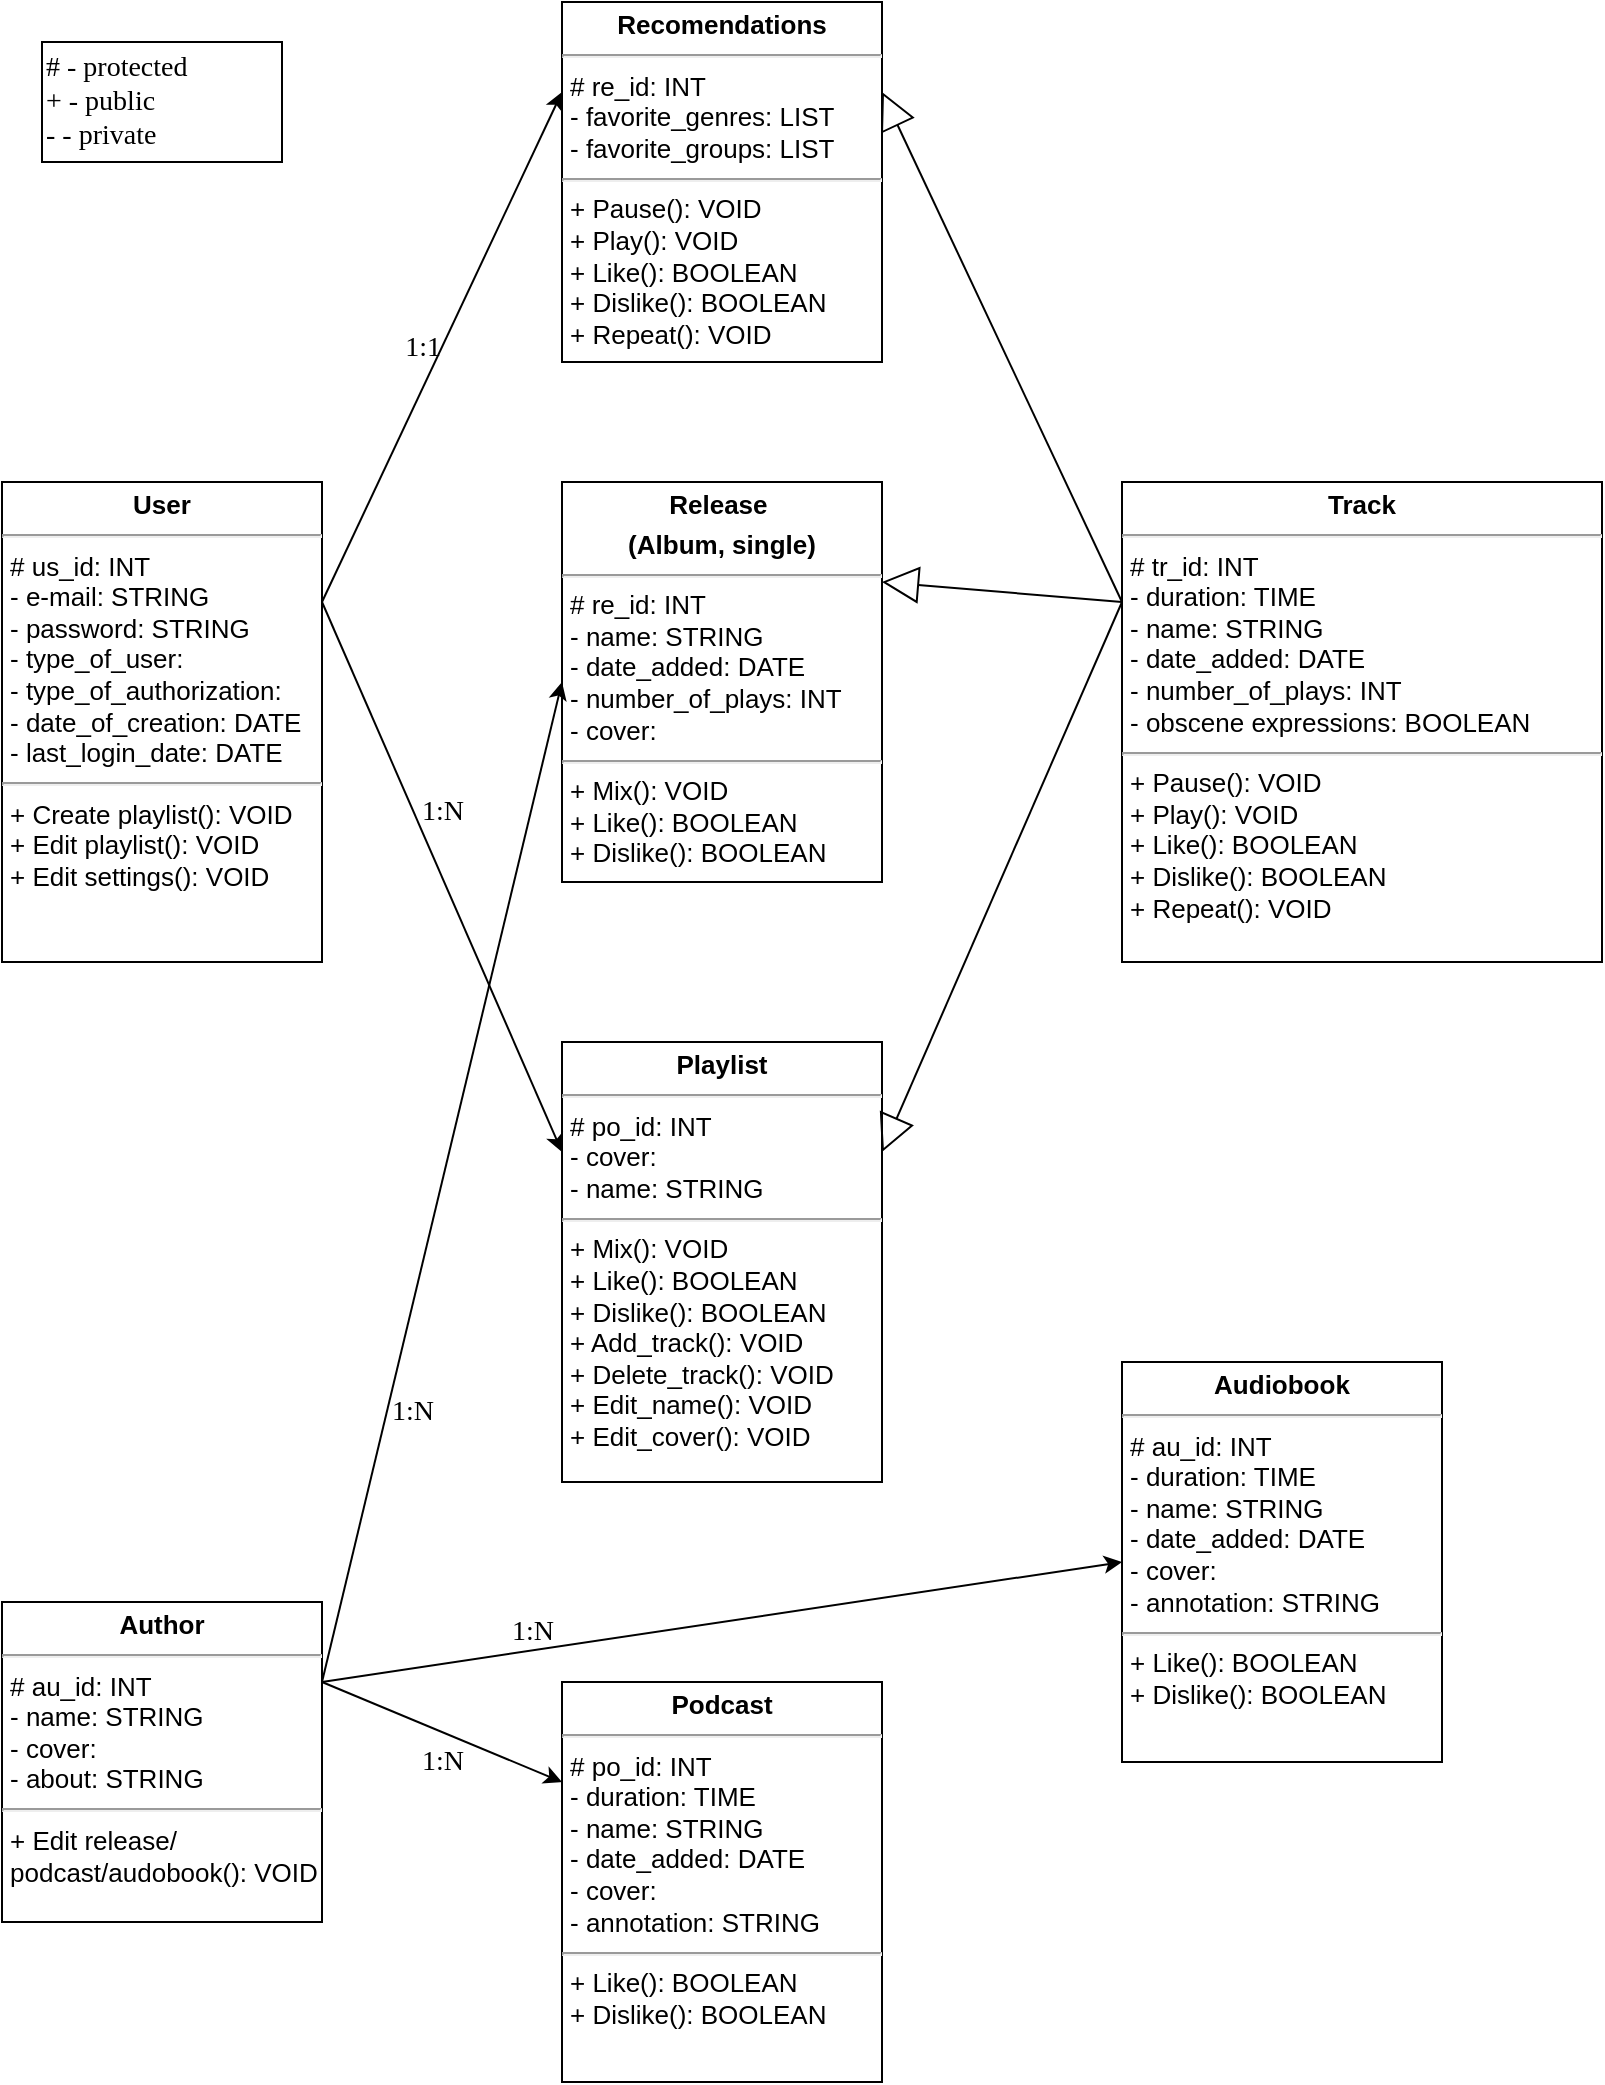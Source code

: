 <mxfile version="22.0.3" type="device" pages="9">
  <diagram id="56_4QlSOUetcwnb8eMwa" name="Class_diagramm">
    <mxGraphModel dx="1050" dy="629" grid="1" gridSize="10" guides="1" tooltips="1" connect="1" arrows="1" fold="1" page="1" pageScale="1" pageWidth="827" pageHeight="1169" math="0" shadow="0">
      <root>
        <mxCell id="0" />
        <mxCell id="1" parent="0" />
        <mxCell id="fIHrLHn_-OdO5d0zc01l-4" value="&lt;p style=&quot;margin: 4px 0px 0px; text-align: center; font-size: 13px;&quot;&gt;&lt;b style=&quot;font-size: 13px;&quot;&gt;User&lt;/b&gt;&lt;/p&gt;&lt;hr style=&quot;font-size: 13px;&quot;&gt;&lt;p style=&quot;margin: 0px 0px 0px 4px; font-size: 13px;&quot;&gt;# us_id: INT&lt;/p&gt;&lt;p style=&quot;margin: 0px 0px 0px 4px; font-size: 13px;&quot;&gt;- e-mail: STRING&lt;/p&gt;&lt;p style=&quot;margin: 0px 0px 0px 4px; font-size: 13px;&quot;&gt;- password: STRING&lt;/p&gt;&lt;p style=&quot;margin: 0px 0px 0px 4px; font-size: 13px;&quot;&gt;- type_of_user:&amp;nbsp;&lt;/p&gt;&lt;p style=&quot;margin: 0px 0px 0px 4px; font-size: 13px;&quot;&gt;- type_of_authorization:&amp;nbsp;&lt;/p&gt;&lt;p style=&quot;margin: 0px 0px 0px 4px; font-size: 13px;&quot;&gt;- date_of_creation: DATE&lt;/p&gt;&lt;p style=&quot;margin: 0px 0px 0px 4px; font-size: 13px;&quot;&gt;- last_login_date: DATE&lt;/p&gt;&lt;hr style=&quot;font-size: 13px;&quot;&gt;&lt;p style=&quot;margin: 0px 0px 0px 4px; font-size: 13px;&quot;&gt;+ Create playlist(): VOID&lt;/p&gt;&lt;p style=&quot;margin: 0px 0px 0px 4px; font-size: 13px;&quot;&gt;+ Edit playlist(): VOID&lt;br&gt;&lt;/p&gt;&lt;p style=&quot;margin: 0px 0px 0px 4px; font-size: 13px;&quot;&gt;+ Edit settings(): VOID&lt;/p&gt;" style="verticalAlign=top;align=left;overflow=fill;fontSize=13;fontFamily=Helvetica;html=1;" parent="1" vertex="1">
          <mxGeometry y="240" width="160" height="240" as="geometry" />
        </mxCell>
        <mxCell id="fIHrLHn_-OdO5d0zc01l-7" value="&lt;p style=&quot;margin: 4px 0px 0px; text-align: center; font-size: 13px;&quot;&gt;&lt;b style=&quot;font-size: 13px;&quot;&gt;Release&amp;nbsp;&lt;/b&gt;&lt;/p&gt;&lt;p style=&quot;margin: 4px 0px 0px; text-align: center; font-size: 13px;&quot;&gt;&lt;b style=&quot;font-size: 13px;&quot;&gt;(Album, single)&lt;/b&gt;&lt;/p&gt;&lt;hr style=&quot;font-size: 13px;&quot;&gt;&lt;p style=&quot;margin: 0px 0px 0px 4px; font-size: 13px;&quot;&gt;# re_id: INT&lt;/p&gt;&lt;p style=&quot;border-color: var(--border-color); margin: 0px 0px 0px 4px; font-size: 13px;&quot;&gt;- name: STRING&lt;br style=&quot;border-color: var(--border-color); font-size: 13px;&quot;&gt;&lt;/p&gt;&lt;p style=&quot;border-color: var(--border-color); margin: 0px 0px 0px 4px; font-size: 13px;&quot;&gt;- date_added: DATE&lt;br style=&quot;border-color: var(--border-color); font-size: 13px;&quot;&gt;&lt;/p&gt;&lt;p style=&quot;border-color: var(--border-color); margin: 0px 0px 0px 4px; font-size: 13px;&quot;&gt;- number_of_plays: INT&lt;/p&gt;&lt;p style=&quot;border-color: var(--border-color); margin: 0px 0px 0px 4px; font-size: 13px;&quot;&gt;- cover:&amp;nbsp;&lt;/p&gt;&lt;hr style=&quot;font-size: 13px;&quot;&gt;&lt;p style=&quot;border-color: var(--border-color); margin: 0px 0px 0px 4px;&quot;&gt;+ Mix(): VOID&lt;/p&gt;&lt;p style=&quot;border-color: var(--border-color); margin: 0px 0px 0px 4px;&quot;&gt;+ Like(): BOOLEAN&lt;/p&gt;&lt;p style=&quot;border-color: var(--border-color); margin: 0px 0px 0px 4px;&quot;&gt;+ Dislike(): BOOLEAN&lt;/p&gt;" style="verticalAlign=top;align=left;overflow=fill;fontSize=13;fontFamily=Helvetica;html=1;" parent="1" vertex="1">
          <mxGeometry x="280" y="240" width="160" height="200" as="geometry" />
        </mxCell>
        <mxCell id="fIHrLHn_-OdO5d0zc01l-8" value="&lt;p style=&quot;margin: 4px 0px 0px; text-align: center; font-size: 13px;&quot;&gt;&lt;b style=&quot;font-size: 13px;&quot;&gt;Author&lt;/b&gt;&lt;/p&gt;&lt;hr style=&quot;font-size: 13px;&quot;&gt;&lt;p style=&quot;margin: 0px 0px 0px 4px; font-size: 13px;&quot;&gt;# au_id: INT&lt;/p&gt;&lt;p style=&quot;margin: 0px 0px 0px 4px; font-size: 13px;&quot;&gt;- name: STRING&lt;/p&gt;&lt;p style=&quot;margin: 0px 0px 0px 4px; font-size: 13px;&quot;&gt;- cover:&amp;nbsp;&lt;/p&gt;&lt;p style=&quot;margin: 0px 0px 0px 4px; font-size: 13px;&quot;&gt;- about: STRING&lt;/p&gt;&lt;hr style=&quot;font-size: 13px;&quot;&gt;&lt;p style=&quot;margin: 0px 0px 0px 4px; font-size: 13px;&quot;&gt;+ Edit release&lt;span style=&quot;background-color: initial;&quot;&gt;/&lt;/span&gt;&lt;/p&gt;&lt;p style=&quot;margin: 0px 0px 0px 4px; font-size: 13px;&quot;&gt;&lt;span style=&quot;background-color: initial;&quot;&gt;podcast/audobook(): VOID&lt;/span&gt;&lt;/p&gt;" style="verticalAlign=top;align=left;overflow=fill;fontSize=13;fontFamily=Helvetica;html=1;" parent="1" vertex="1">
          <mxGeometry y="800" width="160" height="160" as="geometry" />
        </mxCell>
        <mxCell id="fIHrLHn_-OdO5d0zc01l-9" value="&lt;p style=&quot;margin: 4px 0px 0px; text-align: center; font-size: 13px;&quot;&gt;&lt;b style=&quot;font-size: 13px;&quot;&gt;Playlist&lt;/b&gt;&lt;/p&gt;&lt;hr style=&quot;font-size: 13px;&quot;&gt;&lt;p style=&quot;margin: 0px 0px 0px 4px; font-size: 13px;&quot;&gt;# po_id: INT&lt;/p&gt;&lt;p style=&quot;margin: 0px 0px 0px 4px; font-size: 13px;&quot;&gt;- cover:&amp;nbsp;&lt;br&gt;&lt;/p&gt;&lt;p style=&quot;margin: 0px 0px 0px 4px; font-size: 13px;&quot;&gt;- name: STRING&lt;br&gt;&lt;/p&gt;&lt;hr style=&quot;font-size: 13px;&quot;&gt;&lt;p style=&quot;margin: 0px 0px 0px 4px; font-size: 13px;&quot;&gt;+ Mix(): VOID&lt;/p&gt;&lt;p style=&quot;border-color: var(--border-color); margin: 0px 0px 0px 4px;&quot;&gt;+ Like(): BOOLEAN&lt;/p&gt;&lt;p style=&quot;border-color: var(--border-color); margin: 0px 0px 0px 4px;&quot;&gt;+ Dislike(): BOOLEAN&lt;/p&gt;&lt;p style=&quot;border-color: var(--border-color); margin: 0px 0px 0px 4px;&quot;&gt;+ Add_track(): VOID&lt;/p&gt;&lt;p style=&quot;border-color: var(--border-color); margin: 0px 0px 0px 4px;&quot;&gt;+ Delete_track(): VOID&lt;br&gt;&lt;/p&gt;&lt;p style=&quot;border-color: var(--border-color); margin: 0px 0px 0px 4px;&quot;&gt;+ Edit_name(): VOID&lt;/p&gt;&lt;p style=&quot;border-color: var(--border-color); margin: 0px 0px 0px 4px;&quot;&gt;+ Edit_cover(): VOID&lt;br&gt;&lt;/p&gt;" style="verticalAlign=top;align=left;overflow=fill;fontSize=13;fontFamily=Helvetica;html=1;" parent="1" vertex="1">
          <mxGeometry x="280" y="520" width="160" height="220" as="geometry" />
        </mxCell>
        <mxCell id="fIHrLHn_-OdO5d0zc01l-11" value="&lt;p style=&quot;margin: 4px 0px 0px; text-align: center; font-size: 13px;&quot;&gt;&lt;b style=&quot;font-size: 13px;&quot;&gt;Track&lt;/b&gt;&lt;/p&gt;&lt;hr style=&quot;font-size: 13px;&quot;&gt;&lt;p style=&quot;margin: 0px 0px 0px 4px; font-size: 13px;&quot;&gt;# tr_id: INT&lt;/p&gt;&lt;p style=&quot;margin: 0px 0px 0px 4px; font-size: 13px;&quot;&gt;- duration: TIME&lt;/p&gt;&lt;p style=&quot;margin: 0px 0px 0px 4px; font-size: 13px;&quot;&gt;- name: STRING&lt;br style=&quot;font-size: 13px;&quot;&gt;&lt;/p&gt;&lt;p style=&quot;margin: 0px 0px 0px 4px; font-size: 13px;&quot;&gt;- date_added: DATE&lt;br style=&quot;font-size: 13px;&quot;&gt;&lt;/p&gt;&lt;p style=&quot;margin: 0px 0px 0px 4px; font-size: 13px;&quot;&gt;- number_of_plays: INT&lt;br style=&quot;font-size: 13px;&quot;&gt;&lt;/p&gt;&lt;p style=&quot;margin: 0px 0px 0px 4px; font-size: 13px;&quot;&gt;-&amp;nbsp;obscene expressions:&amp;nbsp;&lt;span style=&quot;background-color: initial; font-size: 13px;&quot;&gt;BOOLEAN&lt;/span&gt;&lt;/p&gt;&lt;hr style=&quot;font-size: 13px;&quot;&gt;&lt;p style=&quot;margin: 0px 0px 0px 4px; font-size: 13px;&quot;&gt;+ Pause(): VOID&lt;/p&gt;&lt;p style=&quot;margin: 0px 0px 0px 4px; font-size: 13px;&quot;&gt;+ Play(): VOID&lt;br&gt;&lt;/p&gt;&lt;p style=&quot;margin: 0px 0px 0px 4px; font-size: 13px;&quot;&gt;+ Like(): BOOLEAN&lt;/p&gt;&lt;p style=&quot;margin: 0px 0px 0px 4px; font-size: 13px;&quot;&gt;+ Dislike(): BOOLEAN&lt;/p&gt;&lt;p style=&quot;margin: 0px 0px 0px 4px; font-size: 13px;&quot;&gt;+ Repeat(): VOID&lt;/p&gt;" style="verticalAlign=top;align=left;overflow=fill;fontSize=13;fontFamily=Helvetica;html=1;" parent="1" vertex="1">
          <mxGeometry x="560" y="240" width="240" height="240" as="geometry" />
        </mxCell>
        <mxCell id="fIHrLHn_-OdO5d0zc01l-12" value="&lt;p style=&quot;margin: 4px 0px 0px; text-align: center; font-size: 13px;&quot;&gt;&lt;b style=&quot;font-size: 13px;&quot;&gt;Podcast&lt;/b&gt;&lt;/p&gt;&lt;hr style=&quot;font-size: 13px;&quot;&gt;&lt;p style=&quot;margin: 0px 0px 0px 4px; font-size: 13px;&quot;&gt;# po_id: INT&lt;/p&gt;&lt;p style=&quot;border-color: var(--border-color); margin: 0px 0px 0px 4px;&quot;&gt;- duration: TIME&lt;/p&gt;&lt;p style=&quot;border-color: var(--border-color); margin: 0px 0px 0px 4px;&quot;&gt;- name: STRING&lt;br style=&quot;border-color: var(--border-color);&quot;&gt;&lt;/p&gt;&lt;p style=&quot;border-color: var(--border-color); margin: 0px 0px 0px 4px;&quot;&gt;- date_added: DATE&lt;/p&gt;&lt;p style=&quot;border-color: var(--border-color); margin: 0px 0px 0px 4px;&quot;&gt;- cover:&amp;nbsp;&lt;br&gt;&lt;/p&gt;&lt;p style=&quot;border-color: var(--border-color); margin: 0px 0px 0px 4px;&quot;&gt;-&amp;nbsp;annotation: STRING&lt;/p&gt;&lt;hr style=&quot;font-size: 13px;&quot;&gt;&lt;p style=&quot;border-color: var(--border-color); margin: 0px 0px 0px 4px;&quot;&gt;+ Like(): BOOLEAN&lt;/p&gt;&lt;p style=&quot;border-color: var(--border-color); margin: 0px 0px 0px 4px;&quot;&gt;+ Dislike(): BOOLEAN&lt;/p&gt;" style="verticalAlign=top;align=left;overflow=fill;fontSize=13;fontFamily=Helvetica;html=1;" parent="1" vertex="1">
          <mxGeometry x="280" y="840" width="160" height="200" as="geometry" />
        </mxCell>
        <mxCell id="fIHrLHn_-OdO5d0zc01l-13" value="&lt;p style=&quot;margin: 4px 0px 0px; text-align: center; font-size: 13px;&quot;&gt;&lt;b style=&quot;font-size: 13px;&quot;&gt;Audiobook&lt;/b&gt;&lt;/p&gt;&lt;hr style=&quot;font-size: 13px;&quot;&gt;&lt;p style=&quot;margin: 0px 0px 0px 4px; font-size: 13px;&quot;&gt;# au_id: INT&lt;/p&gt;&lt;p style=&quot;border-color: var(--border-color); margin: 0px 0px 0px 4px;&quot;&gt;- duration: TIME&lt;/p&gt;&lt;p style=&quot;border-color: var(--border-color); margin: 0px 0px 0px 4px;&quot;&gt;- name: STRING&lt;br style=&quot;border-color: var(--border-color);&quot;&gt;&lt;/p&gt;&lt;p style=&quot;border-color: var(--border-color); margin: 0px 0px 0px 4px;&quot;&gt;- date_added: DATE&lt;/p&gt;&lt;p style=&quot;border-color: var(--border-color); margin: 0px 0px 0px 4px;&quot;&gt;- cover:&amp;nbsp;&lt;br&gt;&lt;/p&gt;&lt;p style=&quot;border-color: var(--border-color); margin: 0px 0px 0px 4px;&quot;&gt;-&amp;nbsp;annotation: STRING&lt;br&gt;&lt;/p&gt;&lt;hr style=&quot;font-size: 13px;&quot;&gt;&lt;p style=&quot;border-color: var(--border-color); margin: 0px 0px 0px 4px;&quot;&gt;+ Like(): BOOLEAN&lt;/p&gt;&lt;p style=&quot;border-color: var(--border-color); margin: 0px 0px 0px 4px;&quot;&gt;+ Dislike(): BOOLEAN&lt;/p&gt;" style="verticalAlign=top;align=left;overflow=fill;fontSize=13;fontFamily=Helvetica;html=1;" parent="1" vertex="1">
          <mxGeometry x="560" y="680" width="160" height="200" as="geometry" />
        </mxCell>
        <mxCell id="fIHrLHn_-OdO5d0zc01l-16" value="&lt;p style=&quot;margin: 4px 0px 0px; text-align: center; font-size: 13px;&quot;&gt;&lt;b style=&quot;font-size: 13px;&quot;&gt;Recomendations&lt;/b&gt;&lt;/p&gt;&lt;hr style=&quot;font-size: 13px;&quot;&gt;&lt;p style=&quot;margin: 0px 0px 0px 4px; font-size: 13px;&quot;&gt;# re_id: INT&lt;/p&gt;&lt;p style=&quot;margin: 0px 0px 0px 4px; font-size: 13px;&quot;&gt;- favorite_genres: LIST&lt;/p&gt;&lt;p style=&quot;margin: 0px 0px 0px 4px; font-size: 13px;&quot;&gt;- favorite_groups: LIST&lt;/p&gt;&lt;hr style=&quot;font-size: 13px;&quot;&gt;&lt;p style=&quot;margin: 0px 0px 0px 4px; font-size: 13px;&quot;&gt;+ Pause(): VOID&lt;/p&gt;&lt;p style=&quot;margin: 0px 0px 0px 4px; font-size: 13px;&quot;&gt;+ Play(): VOID&lt;br&gt;&lt;/p&gt;&lt;p style=&quot;margin: 0px 0px 0px 4px; font-size: 13px;&quot;&gt;+ Like(): BOOLEAN&lt;/p&gt;&lt;p style=&quot;margin: 0px 0px 0px 4px; font-size: 13px;&quot;&gt;+ Dislike(): BOOLEAN&lt;/p&gt;&lt;p style=&quot;margin: 0px 0px 0px 4px; font-size: 13px;&quot;&gt;+ Repeat(): VOID&lt;/p&gt;" style="verticalAlign=top;align=left;overflow=fill;fontSize=13;fontFamily=Helvetica;html=1;" parent="1" vertex="1">
          <mxGeometry x="280" width="160" height="180" as="geometry" />
        </mxCell>
        <mxCell id="fIHrLHn_-OdO5d0zc01l-22" value="" style="endArrow=block;endSize=16;endFill=0;html=1;rounded=0;fontSize=13;exitX=0;exitY=0.25;exitDx=0;exitDy=0;entryX=1;entryY=0.25;entryDx=0;entryDy=0;" parent="1" source="fIHrLHn_-OdO5d0zc01l-11" target="fIHrLHn_-OdO5d0zc01l-7" edge="1">
          <mxGeometry x="-0.007" y="5" width="160" relative="1" as="geometry">
            <mxPoint x="270" y="30" as="sourcePoint" />
            <mxPoint x="190" y="330" as="targetPoint" />
            <mxPoint as="offset" />
          </mxGeometry>
        </mxCell>
        <mxCell id="fIHrLHn_-OdO5d0zc01l-23" value="" style="endArrow=block;endSize=16;endFill=0;html=1;rounded=0;fontSize=13;exitX=0;exitY=0.25;exitDx=0;exitDy=0;entryX=1;entryY=0.25;entryDx=0;entryDy=0;" parent="1" source="fIHrLHn_-OdO5d0zc01l-11" target="fIHrLHn_-OdO5d0zc01l-9" edge="1">
          <mxGeometry x="0.153" y="6" width="160" relative="1" as="geometry">
            <mxPoint x="490" y="310" as="sourcePoint" />
            <mxPoint x="410" y="300" as="targetPoint" />
            <mxPoint as="offset" />
          </mxGeometry>
        </mxCell>
        <mxCell id="fIHrLHn_-OdO5d0zc01l-24" value="" style="endArrow=block;endSize=16;endFill=0;html=1;rounded=0;fontSize=13;exitX=0;exitY=0.25;exitDx=0;exitDy=0;entryX=1;entryY=0.25;entryDx=0;entryDy=0;" parent="1" source="fIHrLHn_-OdO5d0zc01l-11" target="fIHrLHn_-OdO5d0zc01l-16" edge="1">
          <mxGeometry x="-0.219" y="-1" width="160" relative="1" as="geometry">
            <mxPoint x="500" y="320" as="sourcePoint" />
            <mxPoint x="420" y="310" as="targetPoint" />
            <mxPoint as="offset" />
          </mxGeometry>
        </mxCell>
        <mxCell id="3wo7mglcwbUGxV4Ubrau-1" value="&lt;div style=&quot;&quot;&gt;&lt;span style=&quot;font-size: 14px; font-family: &amp;quot;Comic Sans MS&amp;quot;; background-color: initial;&quot;&gt;# - protected&lt;/span&gt;&lt;/div&gt;&lt;font style=&quot;font-size: 14px;&quot; face=&quot;Comic Sans MS&quot;&gt;&lt;div style=&quot;&quot;&gt;&lt;span style=&quot;background-color: initial;&quot;&gt;+ - public&lt;/span&gt;&lt;/div&gt;&lt;div style=&quot;&quot;&gt;&lt;span style=&quot;background-color: initial;&quot;&gt;- - private&lt;/span&gt;&lt;/div&gt;&lt;/font&gt;" style="text;html=1;align=left;verticalAlign=middle;resizable=0;points=[];autosize=1;strokeColor=default;fillColor=none;" parent="1" vertex="1">
          <mxGeometry x="20" y="20" width="120" height="60" as="geometry" />
        </mxCell>
        <mxCell id="3wo7mglcwbUGxV4Ubrau-5" value="" style="endArrow=classic;html=1;rounded=0;exitX=1;exitY=0.25;exitDx=0;exitDy=0;entryX=0;entryY=0.25;entryDx=0;entryDy=0;fontFamily=Comic Sans MS;fontSize=14;spacingTop=0;labelBorderColor=none;" parent="1" source="fIHrLHn_-OdO5d0zc01l-4" target="fIHrLHn_-OdO5d0zc01l-16" edge="1">
          <mxGeometry width="50" height="50" relative="1" as="geometry">
            <mxPoint x="90" y="570" as="sourcePoint" />
            <mxPoint x="240" y="300" as="targetPoint" />
          </mxGeometry>
        </mxCell>
        <mxCell id="3wo7mglcwbUGxV4Ubrau-6" value="" style="endArrow=classic;html=1;rounded=0;exitX=1;exitY=0.25;exitDx=0;exitDy=0;entryX=0;entryY=0.25;entryDx=0;entryDy=0;" parent="1" source="fIHrLHn_-OdO5d0zc01l-4" target="fIHrLHn_-OdO5d0zc01l-9" edge="1">
          <mxGeometry width="50" height="50" relative="1" as="geometry">
            <mxPoint x="170" y="310" as="sourcePoint" />
            <mxPoint x="250" y="310" as="targetPoint" />
          </mxGeometry>
        </mxCell>
        <mxCell id="3wo7mglcwbUGxV4Ubrau-7" value="" style="endArrow=classic;html=1;rounded=0;exitX=1;exitY=0.25;exitDx=0;exitDy=0;entryX=0;entryY=0.25;entryDx=0;entryDy=0;" parent="1" source="fIHrLHn_-OdO5d0zc01l-8" target="fIHrLHn_-OdO5d0zc01l-12" edge="1">
          <mxGeometry width="50" height="50" relative="1" as="geometry">
            <mxPoint x="180" y="800" as="sourcePoint" />
            <mxPoint x="260" y="800" as="targetPoint" />
          </mxGeometry>
        </mxCell>
        <mxCell id="3wo7mglcwbUGxV4Ubrau-8" value="" style="endArrow=classic;html=1;rounded=0;exitX=1;exitY=0.25;exitDx=0;exitDy=0;entryX=0;entryY=0.5;entryDx=0;entryDy=0;" parent="1" source="fIHrLHn_-OdO5d0zc01l-8" target="fIHrLHn_-OdO5d0zc01l-7" edge="1">
          <mxGeometry width="50" height="50" relative="1" as="geometry">
            <mxPoint x="170" y="850" as="sourcePoint" />
            <mxPoint x="290" y="900" as="targetPoint" />
          </mxGeometry>
        </mxCell>
        <mxCell id="3wo7mglcwbUGxV4Ubrau-9" value="" style="endArrow=classic;html=1;rounded=0;exitX=1;exitY=0.25;exitDx=0;exitDy=0;entryX=0;entryY=0.5;entryDx=0;entryDy=0;" parent="1" source="fIHrLHn_-OdO5d0zc01l-8" target="fIHrLHn_-OdO5d0zc01l-13" edge="1">
          <mxGeometry width="50" height="50" relative="1" as="geometry">
            <mxPoint x="180" y="860" as="sourcePoint" />
            <mxPoint x="300" y="910" as="targetPoint" />
          </mxGeometry>
        </mxCell>
        <mxCell id="3wo7mglcwbUGxV4Ubrau-12" value="&lt;font style=&quot;font-size: 14px;&quot; face=&quot;Comic Sans MS&quot;&gt;1:1&lt;/font&gt;" style="text;html=1;align=center;verticalAlign=middle;resizable=0;points=[];autosize=1;strokeColor=none;fillColor=none;" parent="1" vertex="1">
          <mxGeometry x="190" y="158" width="40" height="30" as="geometry" />
        </mxCell>
        <mxCell id="3wo7mglcwbUGxV4Ubrau-14" value="&lt;font style=&quot;font-size: 14px;&quot; face=&quot;Comic Sans MS&quot;&gt;1:N&lt;/font&gt;" style="text;html=1;align=center;verticalAlign=middle;resizable=0;points=[];autosize=1;strokeColor=none;fillColor=none;" parent="1" vertex="1">
          <mxGeometry x="195" y="390" width="50" height="30" as="geometry" />
        </mxCell>
        <mxCell id="3wo7mglcwbUGxV4Ubrau-15" value="&lt;font style=&quot;font-size: 14px;&quot; face=&quot;Comic Sans MS&quot;&gt;1:N&lt;/font&gt;" style="text;html=1;align=center;verticalAlign=middle;resizable=0;points=[];autosize=1;strokeColor=none;fillColor=none;" parent="1" vertex="1">
          <mxGeometry x="180" y="690" width="50" height="30" as="geometry" />
        </mxCell>
        <mxCell id="3wo7mglcwbUGxV4Ubrau-16" value="&lt;font style=&quot;font-size: 14px;&quot; face=&quot;Comic Sans MS&quot;&gt;1:N&lt;/font&gt;" style="text;html=1;align=center;verticalAlign=middle;resizable=0;points=[];autosize=1;strokeColor=none;fillColor=none;" parent="1" vertex="1">
          <mxGeometry x="195" y="865" width="50" height="30" as="geometry" />
        </mxCell>
        <mxCell id="3wo7mglcwbUGxV4Ubrau-17" value="&lt;font style=&quot;font-size: 14px;&quot; face=&quot;Comic Sans MS&quot;&gt;1:N&lt;/font&gt;" style="text;html=1;align=center;verticalAlign=middle;resizable=0;points=[];autosize=1;strokeColor=none;fillColor=none;" parent="1" vertex="1">
          <mxGeometry x="240" y="800" width="50" height="30" as="geometry" />
        </mxCell>
      </root>
    </mxGraphModel>
  </diagram>
  <diagram id="vqbnFZNPQHnCyui26Xcz" name="Sequence_diagram_1">
    <mxGraphModel dx="1877" dy="629" grid="1" gridSize="10" guides="1" tooltips="1" connect="1" arrows="1" fold="1" page="1" pageScale="1" pageWidth="827" pageHeight="1169" math="0" shadow="0">
      <root>
        <mxCell id="0" />
        <mxCell id="1" parent="0" />
        <mxCell id="Kqq5jkx6fjHbtRn_TDBb-1" value="opt" style="shape=umlFrame;whiteSpace=wrap;html=1;fontFamily=Comic Sans MS;fontSize=14;fillColor=none;width=80;height=30;" parent="1" vertex="1">
          <mxGeometry x="-812" y="250" width="780" height="330" as="geometry" />
        </mxCell>
        <mxCell id="GHSetkzQuwP80_dQJyD_-1" value="Пользователь" style="shape=umlLifeline;perimeter=lifelinePerimeter;whiteSpace=wrap;html=1;container=1;collapsible=0;recursiveResize=0;outlineConnect=0;rounded=1;shadow=0;comic=0;labelBackgroundColor=none;strokeWidth=1;fontFamily=Comic Sans MS;fontSize=14;align=center;size=60;fillColor=none;" parent="1" vertex="1">
          <mxGeometry x="-772" y="110" width="112" height="580" as="geometry" />
        </mxCell>
        <mxCell id="GHSetkzQuwP80_dQJyD_-2" value="" style="html=1;points=[];perimeter=orthogonalPerimeter;rounded=0;shadow=0;comic=0;labelBackgroundColor=none;strokeWidth=1;fontFamily=Comic Sans MS;fontSize=14;align=center;fillColor=#B3B3B3;" parent="GHSetkzQuwP80_dQJyD_-1" vertex="1">
          <mxGeometry x="49.5" y="90" width="10" height="490" as="geometry" />
        </mxCell>
        <mxCell id="9y-4DETpqDz00Lwfmoqb-1" value="Окно выбора соцсети для шара" style="shape=umlLifeline;perimeter=lifelinePerimeter;whiteSpace=wrap;html=1;container=1;collapsible=0;recursiveResize=0;outlineConnect=0;rounded=1;shadow=0;comic=0;labelBackgroundColor=none;strokeWidth=1;fontFamily=Comic Sans MS;fontSize=14;align=center;size=70;fillColor=none;" parent="1" vertex="1">
          <mxGeometry x="-410" y="110" width="100" height="580" as="geometry" />
        </mxCell>
        <mxCell id="9y-4DETpqDz00Lwfmoqb-2" value="" style="html=1;points=[];perimeter=orthogonalPerimeter;strokeColor=#000000;fillColor=#B3B3B3;" parent="9y-4DETpqDz00Lwfmoqb-1" vertex="1">
          <mxGeometry x="45" y="290" width="10" height="65" as="geometry" />
        </mxCell>
        <mxCell id="ekg8DhmpL1IBpvzu3FFP-2" value="" style="shape=umlDestroy;whiteSpace=wrap;html=1;strokeWidth=3;" parent="9y-4DETpqDz00Lwfmoqb-1" vertex="1">
          <mxGeometry x="35" y="504" width="30" height="30" as="geometry" />
        </mxCell>
        <mxCell id="MvwlRi1HbRJc2evBk5ra-1" value="5: сообщение о&amp;nbsp;статусе операции" style="html=1;verticalAlign=bottom;endArrow=open;dashed=1;endSize=8;labelBackgroundColor=none;fontFamily=Comic Sans MS;fontSize=14;elbow=vertical;exitX=-0.029;exitY=0.927;exitDx=0;exitDy=0;exitPerimeter=0;" parent="1" source="XPcGM6h-kw5BVLp5J2gL-3" edge="1">
          <mxGeometry x="-0.575" relative="1" as="geometry">
            <mxPoint x="-712" y="546" as="targetPoint" />
            <mxPoint x="-207" y="546" as="sourcePoint" />
            <mxPoint as="offset" />
          </mxGeometry>
        </mxCell>
        <mxCell id="MvwlRi1HbRJc2evBk5ra-2" value="Окно выбранного плейлиста" style="shape=umlLifeline;perimeter=lifelinePerimeter;whiteSpace=wrap;html=1;container=1;collapsible=0;recursiveResize=0;outlineConnect=0;rounded=1;shadow=0;comic=0;labelBackgroundColor=none;strokeWidth=1;fontFamily=Comic Sans MS;fontSize=14;align=center;size=60;fillColor=none;" parent="1" vertex="1">
          <mxGeometry x="-580" y="110" width="100" height="580" as="geometry" />
        </mxCell>
        <mxCell id="MvwlRi1HbRJc2evBk5ra-3" value="" style="html=1;points=[];perimeter=orthogonalPerimeter;strokeColor=#000000;fillColor=#B3B3B3;" parent="MvwlRi1HbRJc2evBk5ra-2" vertex="1">
          <mxGeometry x="45" y="180" width="10" height="140" as="geometry" />
        </mxCell>
        <mxCell id="JdAFCQpCAVTEeMyV9hy7-1" value="" style="html=1;points=[];perimeter=orthogonalPerimeter;strokeColor=#000000;fillColor=#B3B3B3;" parent="MvwlRi1HbRJc2evBk5ra-2" vertex="1">
          <mxGeometry x="45" y="494" width="10" height="50" as="geometry" />
        </mxCell>
        <mxCell id="xdUn6Ce_sQ-j9u08bYAm-1" value="1: выбор плейлиста&lt;br&gt;для шара" style="html=1;verticalAlign=bottom;endArrow=block;labelBackgroundColor=none;fontFamily=Comic Sans MS;fontSize=14;edgeStyle=elbowEdgeStyle;elbow=vertical;" parent="1" target="MvwlRi1HbRJc2evBk5ra-3" edge="1">
          <mxGeometry x="0.21" y="-19" relative="1" as="geometry">
            <mxPoint x="-711.071" y="304" as="sourcePoint" />
            <mxPoint x="-570" y="304" as="targetPoint" />
            <mxPoint x="-19" y="-19" as="offset" />
          </mxGeometry>
        </mxCell>
        <mxCell id="XPcGM6h-kw5BVLp5J2gL-1" value="2: create" style="html=1;verticalAlign=bottom;endArrow=block;labelBackgroundColor=none;fontFamily=Comic Sans MS;fontSize=14;elbow=vertical;exitX=0.994;exitY=0.839;exitDx=0;exitDy=0;exitPerimeter=0;" parent="1" source="MvwlRi1HbRJc2evBk5ra-3" target="9y-4DETpqDz00Lwfmoqb-2" edge="1">
          <mxGeometry relative="1" as="geometry">
            <mxPoint x="-500" y="500" as="sourcePoint" />
            <mxPoint x="-390" y="500" as="targetPoint" />
            <mxPoint as="offset" />
          </mxGeometry>
        </mxCell>
        <mxCell id="XPcGM6h-kw5BVLp5J2gL-2" value="Страница в соцсети для шара" style="shape=umlLifeline;perimeter=lifelinePerimeter;whiteSpace=wrap;html=1;container=1;collapsible=0;recursiveResize=0;outlineConnect=0;rounded=1;shadow=0;comic=0;labelBackgroundColor=none;strokeWidth=1;fontFamily=Comic Sans MS;fontSize=14;align=center;size=70;fillColor=none;" parent="1" vertex="1">
          <mxGeometry x="-170" y="110" width="100" height="580" as="geometry" />
        </mxCell>
        <mxCell id="XPcGM6h-kw5BVLp5J2gL-3" value="" style="html=1;points=[];perimeter=orthogonalPerimeter;strokeColor=#000000;fillColor=#B3B3B3;" parent="XPcGM6h-kw5BVLp5J2gL-2" vertex="1">
          <mxGeometry x="45" y="320" width="10" height="125" as="geometry" />
        </mxCell>
        <mxCell id="OBRbBIr1vnDHbCMDUvv1-1" value="4: переход в выбранную соцсеть" style="html=1;verticalAlign=bottom;endArrow=block;labelBackgroundColor=none;fontFamily=Comic Sans MS;fontSize=14;elbow=vertical;entryX=-0.029;entryY=0.165;entryDx=0;entryDy=0;entryPerimeter=0;exitX=1.029;exitY=0.782;exitDx=0;exitDy=0;exitPerimeter=0;" parent="1" source="9y-4DETpqDz00Lwfmoqb-2" target="XPcGM6h-kw5BVLp5J2gL-3" edge="1">
          <mxGeometry y="1" relative="1" as="geometry">
            <mxPoint x="-456" y="420" as="sourcePoint" />
            <mxPoint x="-70" y="420" as="targetPoint" />
            <mxPoint x="-1" as="offset" />
          </mxGeometry>
        </mxCell>
        <mxCell id="ekg8DhmpL1IBpvzu3FFP-1" value="6: destroy" style="html=1;verticalAlign=bottom;endArrow=open;labelBackgroundColor=none;fontFamily=Comic Sans MS;fontSize=14;elbow=vertical;endFill=0;exitX=0.994;exitY=0.532;exitDx=0;exitDy=0;exitPerimeter=0;" parent="1" source="JdAFCQpCAVTEeMyV9hy7-1" target="9y-4DETpqDz00Lwfmoqb-1" edge="1">
          <mxGeometry relative="1" as="geometry">
            <mxPoint x="-450" y="630" as="sourcePoint" />
            <mxPoint x="-546" y="630" as="targetPoint" />
          </mxGeometry>
        </mxCell>
        <mxCell id="2uPAS1yJ8TqUG16V4MVA-1" value="&lt;font style=&quot;font-size: 14px;&quot; face=&quot;Comic Sans MS&quot;&gt;[плейлист не имеет настроек приватности,&lt;br&gt;не позволяющих делиться им в соцсетях]&lt;/font&gt;" style="text;html=1;align=center;verticalAlign=middle;resizable=0;points=[];autosize=1;strokeColor=none;fillColor=none;" vertex="1" parent="1">
          <mxGeometry x="-480" y="250" width="320" height="50" as="geometry" />
        </mxCell>
      </root>
    </mxGraphModel>
  </diagram>
  <diagram id="_E5jQGAMOpgG80sEYbhw" name="Coom_diagram_1">
    <mxGraphModel dx="1877" dy="629" grid="1" gridSize="10" guides="1" tooltips="1" connect="1" arrows="1" fold="1" page="1" pageScale="1" pageWidth="827" pageHeight="1169" math="0" shadow="0">
      <root>
        <mxCell id="0" />
        <mxCell id="1" parent="0" />
        <mxCell id="5W6mwo7Yt7y0QLeM_avN-1" value="Пользователь" style="html=1;strokeColor=#000000;rounded=1;fontFamily=Comic Sans MS;fontSize=14;fillColor=none;" parent="1" vertex="1">
          <mxGeometry x="-725" y="440" width="130" height="70" as="geometry" />
        </mxCell>
        <mxCell id="5W6mwo7Yt7y0QLeM_avN-2" value="Страница&lt;br&gt;соцсети для&lt;br&gt;шара" style="html=1;strokeColor=#000000;rounded=1;fontFamily=Comic Sans MS;fontSize=14;fillColor=none;" parent="1" vertex="1">
          <mxGeometry x="-725" y="700" width="130" height="70" as="geometry" />
        </mxCell>
        <mxCell id="5W6mwo7Yt7y0QLeM_avN-3" value="Окно&lt;br&gt;выбранного&lt;br&gt;плейлиста" style="html=1;strokeColor=#000000;rounded=1;fontFamily=Comic Sans MS;fontSize=14;fillColor=none;" parent="1" vertex="1">
          <mxGeometry x="-345" y="440" width="130" height="70" as="geometry" />
        </mxCell>
        <mxCell id="5W6mwo7Yt7y0QLeM_avN-4" value="Окно выбора&lt;br&gt;соцсети для&lt;br&gt;шара" style="html=1;strokeColor=#000000;rounded=1;fontFamily=Comic Sans MS;fontSize=14;fillColor=none;" parent="1" vertex="1">
          <mxGeometry x="-345" y="700" width="130" height="70" as="geometry" />
        </mxCell>
        <mxCell id="5W6mwo7Yt7y0QLeM_avN-5" value="" style="endArrow=blockThin;endFill=1;endSize=12;html=1;fontFamily=Comic Sans MS;fontSize=14;" parent="1" edge="1">
          <mxGeometry width="160" relative="1" as="geometry">
            <mxPoint x="-575" y="460" as="sourcePoint" />
            <mxPoint x="-485" y="460" as="targetPoint" />
          </mxGeometry>
        </mxCell>
        <mxCell id="5W6mwo7Yt7y0QLeM_avN-6" value="" style="endArrow=blockThin;endFill=1;endSize=12;html=1;fontFamily=Comic Sans MS;fontSize=14;" parent="1" edge="1">
          <mxGeometry width="160" relative="1" as="geometry">
            <mxPoint x="-265" y="530" as="sourcePoint" />
            <mxPoint x="-265" y="580" as="targetPoint" />
          </mxGeometry>
        </mxCell>
        <mxCell id="5W6mwo7Yt7y0QLeM_avN-7" value="" style="endArrow=blockThin;endFill=1;endSize=12;html=1;fontFamily=Comic Sans MS;fontSize=14;" parent="1" edge="1">
          <mxGeometry width="160" relative="1" as="geometry">
            <mxPoint x="-400" y="760" as="sourcePoint" />
            <mxPoint x="-470" y="760" as="targetPoint" />
          </mxGeometry>
        </mxCell>
        <mxCell id="5W6mwo7Yt7y0QLeM_avN-8" value="&lt;span style=&quot;text-align: left&quot;&gt;4: переход в выбранную соцсеть&lt;/span&gt;" style="text;html=1;strokeColor=none;fillColor=none;align=center;verticalAlign=middle;whiteSpace=wrap;rounded=0;fontFamily=Comic Sans MS;fontSize=14;" parent="1" vertex="1">
          <mxGeometry x="-500" y="770" width="150" height="30" as="geometry" />
        </mxCell>
        <mxCell id="5W6mwo7Yt7y0QLeM_avN-9" value="" style="endArrow=none;html=1;fontFamily=Comic Sans MS;fontSize=14;entryX=0.5;entryY=1;entryDx=0;entryDy=0;exitX=0.5;exitY=0;exitDx=0;exitDy=0;" parent="1" source="5W6mwo7Yt7y0QLeM_avN-4" target="5W6mwo7Yt7y0QLeM_avN-3" edge="1">
          <mxGeometry width="50" height="50" relative="1" as="geometry">
            <mxPoint x="-405" y="700" as="sourcePoint" />
            <mxPoint x="-355" y="650" as="targetPoint" />
          </mxGeometry>
        </mxCell>
        <mxCell id="5W6mwo7Yt7y0QLeM_avN-10" value="&lt;span style=&quot;text-align: left&quot;&gt;2: create&lt;br&gt;6: destroy&lt;br&gt;&lt;/span&gt;" style="text;html=1;strokeColor=none;fillColor=none;align=center;verticalAlign=middle;whiteSpace=wrap;rounded=0;fontFamily=Comic Sans MS;fontSize=14;" parent="1" vertex="1">
          <mxGeometry x="-255" y="540" width="220" height="30" as="geometry" />
        </mxCell>
        <mxCell id="5W6mwo7Yt7y0QLeM_avN-11" value="&lt;div style=&quot;text-align: left&quot;&gt;&lt;span style=&quot;background-color: initial;&quot;&gt;1: выбор плейлиста&lt;/span&gt;&lt;/div&gt;&lt;div style=&quot;text-align: left&quot;&gt;&lt;span style=&quot;background-color: initial;&quot;&gt;для шара&lt;/span&gt;&lt;/div&gt;" style="text;html=1;strokeColor=none;fillColor=none;align=center;verticalAlign=middle;whiteSpace=wrap;rounded=0;fontFamily=Comic Sans MS;fontSize=14;" parent="1" vertex="1">
          <mxGeometry x="-585" y="400" width="180" height="60" as="geometry" />
        </mxCell>
        <mxCell id="5W6mwo7Yt7y0QLeM_avN-12" value="" style="endArrow=none;html=1;fontFamily=Comic Sans MS;fontSize=14;entryX=1;entryY=0.5;entryDx=0;entryDy=0;exitX=0;exitY=0.5;exitDx=0;exitDy=0;" parent="1" source="5W6mwo7Yt7y0QLeM_avN-3" target="5W6mwo7Yt7y0QLeM_avN-1" edge="1">
          <mxGeometry width="50" height="50" relative="1" as="geometry">
            <mxPoint x="-270" y="710" as="sourcePoint" />
            <mxPoint x="-270" y="520" as="targetPoint" />
          </mxGeometry>
        </mxCell>
        <mxCell id="5W6mwo7Yt7y0QLeM_avN-14" value="" style="endArrow=none;html=1;fontFamily=Comic Sans MS;fontSize=14;entryX=0.5;entryY=1;entryDx=0;entryDy=0;exitX=0.5;exitY=0;exitDx=0;exitDy=0;" parent="1" source="5W6mwo7Yt7y0QLeM_avN-2" target="5W6mwo7Yt7y0QLeM_avN-1" edge="1">
          <mxGeometry width="50" height="50" relative="1" as="geometry">
            <mxPoint x="-375" y="485" as="sourcePoint" />
            <mxPoint x="-585" y="485" as="targetPoint" />
          </mxGeometry>
        </mxCell>
        <mxCell id="5W6mwo7Yt7y0QLeM_avN-15" value="&lt;div style=&quot;text-align: left&quot;&gt;&lt;div&gt;&lt;span style=&quot;text-align: center&quot;&gt;5: сообщение о&amp;nbsp;статусе операции&lt;/span&gt;&lt;/div&gt;&lt;/div&gt;" style="text;html=1;strokeColor=none;fillColor=none;align=center;verticalAlign=middle;whiteSpace=wrap;rounded=0;fontFamily=Comic Sans MS;fontSize=14;" parent="1" vertex="1">
          <mxGeometry x="-660" y="625" width="290" height="60" as="geometry" />
        </mxCell>
        <mxCell id="5W6mwo7Yt7y0QLeM_avN-17" value="" style="endArrow=blockThin;endFill=1;endSize=12;html=1;fontFamily=Comic Sans MS;fontSize=14;" parent="1" edge="1">
          <mxGeometry width="160" relative="1" as="geometry">
            <mxPoint x="-645" y="680" as="sourcePoint" />
            <mxPoint x="-645" y="630" as="targetPoint" />
          </mxGeometry>
        </mxCell>
        <mxCell id="5W6mwo7Yt7y0QLeM_avN-18" value="" style="endArrow=none;html=1;fontFamily=Comic Sans MS;fontSize=14;entryX=1;entryY=0.5;entryDx=0;entryDy=0;exitX=0;exitY=0.5;exitDx=0;exitDy=0;" parent="1" source="5W6mwo7Yt7y0QLeM_avN-4" target="5W6mwo7Yt7y0QLeM_avN-2" edge="1">
          <mxGeometry width="50" height="50" relative="1" as="geometry">
            <mxPoint x="-650" y="710" as="sourcePoint" />
            <mxPoint x="-650" y="520" as="targetPoint" />
          </mxGeometry>
        </mxCell>
      </root>
    </mxGraphModel>
  </diagram>
  <diagram id="HDXl1Pn3cBD-Oni-68Ma" name="Activity_diagram_1">
    <mxGraphModel dx="1050" dy="629" grid="1" gridSize="10" guides="1" tooltips="1" connect="1" arrows="1" fold="1" page="1" pageScale="1" pageWidth="827" pageHeight="1169" math="0" shadow="0">
      <root>
        <mxCell id="0" />
        <mxCell id="1" parent="0" />
        <mxCell id="29GTNpxeDCG2RYX13ybO-1" value="" style="ellipse;whiteSpace=wrap;html=1;rounded=0;shadow=0;comic=0;labelBackgroundColor=none;strokeWidth=1;fillColor=#000000;fontFamily=Verdana;fontSize=14;align=center;" parent="1" vertex="1">
          <mxGeometry x="215" y="90" width="30" height="30" as="geometry" />
        </mxCell>
        <mxCell id="kvIWcL7XRofOYXFKCBFO-2" style="edgeStyle=orthogonalEdgeStyle;rounded=0;orthogonalLoop=1;jettySize=auto;html=1;exitX=0.5;exitY=1;exitDx=0;exitDy=0;entryX=0.5;entryY=0;entryDx=0;entryDy=0;" parent="1" source="29GTNpxeDCG2RYX13ybO-2" target="mQPEaOjarPF8Qpfgsq3t-1" edge="1">
          <mxGeometry relative="1" as="geometry" />
        </mxCell>
        <mxCell id="29GTNpxeDCG2RYX13ybO-2" value="Окно выбора&lt;br&gt;соцсети для шара" style="html=1;strokeColor=#000000;rounded=1;fontFamily=Comic Sans MS;fontSize=14;fillColor=none;" parent="1" vertex="1">
          <mxGeometry x="160" y="150" width="140" height="60" as="geometry" />
        </mxCell>
        <mxCell id="29GTNpxeDCG2RYX13ybO-3" value="" style="ellipse;html=1;shape=endState;fillColor=#000000;strokeColor=#000000;fontFamily=Comic Sans MS;fontSize=14;strokeWidth=2;" parent="1" vertex="1">
          <mxGeometry x="215" y="580" width="30" height="30" as="geometry" />
        </mxCell>
        <mxCell id="29GTNpxeDCG2RYX13ybO-4" value="" style="endArrow=classic;html=1;fontFamily=Comic Sans MS;fontSize=14;exitX=0.5;exitY=1;exitDx=0;exitDy=0;spacing=2;endSize=8;edgeStyle=orthogonalEdgeStyle;labelBackgroundColor=none;" parent="1" source="29GTNpxeDCG2RYX13ybO-1" target="29GTNpxeDCG2RYX13ybO-2" edge="1">
          <mxGeometry width="50" height="50" relative="1" as="geometry">
            <mxPoint x="244" y="190" as="sourcePoint" />
            <mxPoint x="44" y="270" as="targetPoint" />
          </mxGeometry>
        </mxCell>
        <mxCell id="29GTNpxeDCG2RYX13ybO-5" value="Шар плейлиста" style="html=1;strokeColor=#000000;rounded=1;fontFamily=Comic Sans MS;fontSize=14;fillColor=none;" parent="1" vertex="1">
          <mxGeometry x="160" y="495" width="140" height="50" as="geometry" />
        </mxCell>
        <mxCell id="29GTNpxeDCG2RYX13ybO-21" value="" style="endArrow=classic;html=1;fontFamily=Comic Sans MS;fontSize=14;exitX=0.5;exitY=1;exitDx=0;exitDy=0;spacing=2;endSize=8;entryX=0.5;entryY=0;entryDx=0;entryDy=0;" parent="1" source="29GTNpxeDCG2RYX13ybO-5" target="29GTNpxeDCG2RYX13ybO-3" edge="1">
          <mxGeometry width="50" height="50" relative="1" as="geometry">
            <mxPoint x="24.0" y="335" as="sourcePoint" />
            <mxPoint x="24.0" y="401" as="targetPoint" />
          </mxGeometry>
        </mxCell>
        <mxCell id="l1LXoxgQ-IvK9B3Y35to-1" value="" style="edgeStyle=orthogonalEdgeStyle;rounded=0;orthogonalLoop=1;jettySize=auto;html=1;" parent="1" source="mQPEaOjarPF8Qpfgsq3t-1" target="0XZguqsobnzGT9pjnn_k-4" edge="1">
          <mxGeometry relative="1" as="geometry" />
        </mxCell>
        <mxCell id="mQPEaOjarPF8Qpfgsq3t-1" value="Страница в&lt;br&gt;соцсети для шара" style="html=1;strokeColor=#000000;rounded=1;fontFamily=Comic Sans MS;fontSize=14;fillColor=none;" parent="1" vertex="1">
          <mxGeometry x="160" y="280" width="140" height="60" as="geometry" />
        </mxCell>
        <mxCell id="0XZguqsobnzGT9pjnn_k-1" value="[данные некорректны&lt;br&gt;и/или отсутствуют]" style="edgeLabel;html=1;align=center;verticalAlign=middle;resizable=0;points=[];fontFamily=Comic Sans MS;fontSize=14;labelBackgroundColor=none;rotation=0;" parent="1" vertex="1" connectable="0">
          <mxGeometry x="320.0" y="410" as="geometry">
            <mxPoint x="6.0" y="-16" as="offset" />
          </mxGeometry>
        </mxCell>
        <mxCell id="0XZguqsobnzGT9pjnn_k-2" value="" style="endArrow=classic;html=1;fontFamily=Comic Sans MS;fontSize=14;spacing=2;endSize=8;entryX=0;entryY=0;entryDx=0;entryDy=0;exitX=0;exitY=0.5;exitDx=0;exitDy=0;" parent="1" source="0XZguqsobnzGT9pjnn_k-4" edge="1">
          <mxGeometry width="50" height="50" relative="1" as="geometry">
            <mxPoint x="230" y="435" as="sourcePoint" />
            <mxPoint x="160" y="495" as="targetPoint" />
            <Array as="points">
              <mxPoint x="160" y="415" />
            </Array>
          </mxGeometry>
        </mxCell>
        <mxCell id="0XZguqsobnzGT9pjnn_k-3" value="[данные&lt;br&gt;корректны]" style="edgeLabel;html=1;align=center;verticalAlign=middle;resizable=0;points=[];fontFamily=Comic Sans MS;fontSize=14;labelBackgroundColor=none;" parent="0XZguqsobnzGT9pjnn_k-2" vertex="1" connectable="0">
          <mxGeometry x="-0.723" y="-2" relative="1" as="geometry">
            <mxPoint x="-19" y="-18" as="offset" />
          </mxGeometry>
        </mxCell>
        <mxCell id="0XZguqsobnzGT9pjnn_k-4" value="" style="rhombus;whiteSpace=wrap;html=1;fontFamily=Comic Sans MS;fontSize=14;fontColor=#A680B8;fillColor=none;" parent="1" vertex="1">
          <mxGeometry x="210.05" y="395" width="39.95" height="40" as="geometry" />
        </mxCell>
        <mxCell id="HJ5cLrJd83B3sJUCFV0f-1" value="" style="endArrow=classic;html=1;fontFamily=Comic Sans MS;fontSize=14;spacing=2;endSize=8;exitX=1;exitY=0.5;exitDx=0;exitDy=0;edgeStyle=orthogonalEdgeStyle;" parent="1" source="0XZguqsobnzGT9pjnn_k-4" edge="1">
          <mxGeometry width="50" height="50" relative="1" as="geometry">
            <mxPoint x="397" y="470" as="sourcePoint" />
            <mxPoint x="300" y="180" as="targetPoint" />
            <Array as="points">
              <mxPoint x="250" y="410" />
              <mxPoint x="410" y="410" />
              <mxPoint x="410" y="180" />
            </Array>
          </mxGeometry>
        </mxCell>
      </root>
    </mxGraphModel>
  </diagram>
  <diagram id="_SgXpta2R2LDVvx_SHtk" name="Sequence_diagram_2">
    <mxGraphModel dx="2704" dy="629" grid="1" gridSize="10" guides="1" tooltips="1" connect="1" arrows="1" fold="1" page="1" pageScale="1" pageWidth="827" pageHeight="1169" math="0" shadow="0">
      <root>
        <mxCell id="0" />
        <mxCell id="1" parent="0" />
        <mxCell id="EmB0tEye2Oujt-PrlYcO-1" value="Пользователь" style="shape=umlLifeline;perimeter=lifelinePerimeter;whiteSpace=wrap;html=1;container=1;collapsible=0;recursiveResize=0;outlineConnect=0;rounded=1;shadow=0;comic=0;labelBackgroundColor=none;strokeWidth=1;fontFamily=Comic Sans MS;fontSize=14;align=center;size=60;fillColor=none;" parent="1" vertex="1">
          <mxGeometry x="-812" y="110" width="112" height="580" as="geometry" />
        </mxCell>
        <mxCell id="EmB0tEye2Oujt-PrlYcO-2" value="" style="html=1;points=[];perimeter=orthogonalPerimeter;rounded=0;shadow=0;comic=0;labelBackgroundColor=none;strokeWidth=1;fontFamily=Comic Sans MS;fontSize=14;align=center;fillColor=#B3B3B3;" parent="EmB0tEye2Oujt-PrlYcO-1" vertex="1">
          <mxGeometry x="49.5" y="90" width="10" height="490" as="geometry" />
        </mxCell>
        <mxCell id="HmWqNmiDvF8uAo1id4Nm-1" value="1: create" style="html=1;verticalAlign=bottom;endArrow=block;labelBackgroundColor=none;fontFamily=Comic Sans MS;fontSize=14;edgeStyle=elbowEdgeStyle;elbow=vertical;exitX=1.01;exitY=0.085;exitDx=0;exitDy=0;exitPerimeter=0;entryX=0.04;entryY=0.116;entryDx=0;entryDy=0;entryPerimeter=0;" parent="1" source="EmB0tEye2Oujt-PrlYcO-2" target="0GgrzIemROKp4CBjfw-M-2" edge="1">
          <mxGeometry x="0.21" y="-19" relative="1" as="geometry">
            <mxPoint x="-696.071" y="240" as="sourcePoint" />
            <mxPoint x="-545" y="242" as="targetPoint" />
            <mxPoint x="-19" y="-19" as="offset" />
          </mxGeometry>
        </mxCell>
        <mxCell id="NLpZSRJHJKeHL4a7BB-Y-1" value="Обработчик создания плейлиста" style="shape=umlLifeline;perimeter=lifelinePerimeter;whiteSpace=wrap;html=1;container=1;collapsible=0;recursiveResize=0;outlineConnect=0;rounded=1;shadow=0;comic=0;labelBackgroundColor=none;strokeWidth=1;fontFamily=Comic Sans MS;fontSize=14;align=center;size=60;fillColor=none;" parent="1" vertex="1">
          <mxGeometry x="-385" y="110" width="105" height="580" as="geometry" />
        </mxCell>
        <mxCell id="NLpZSRJHJKeHL4a7BB-Y-2" value="" style="html=1;points=[];perimeter=orthogonalPerimeter;rounded=0;shadow=0;comic=0;labelBackgroundColor=none;strokeWidth=1;fontFamily=Comic Sans MS;fontSize=14;align=center;fillColor=#B3B3B3;" parent="NLpZSRJHJKeHL4a7BB-Y-1" vertex="1">
          <mxGeometry x="45" y="90" width="10" height="280" as="geometry" />
        </mxCell>
        <mxCell id="3CCPwun2z4sXxWdM3nR2-6" value="" style="group" parent="NLpZSRJHJKeHL4a7BB-Y-1" vertex="1" connectable="0">
          <mxGeometry x="50" y="210" width="60" height="62.0" as="geometry" />
        </mxCell>
        <mxCell id="3CCPwun2z4sXxWdM3nR2-7" value="" style="group" parent="3CCPwun2z4sXxWdM3nR2-6" vertex="1" connectable="0">
          <mxGeometry y="18.698" width="10" height="43.302" as="geometry" />
        </mxCell>
        <mxCell id="3CCPwun2z4sXxWdM3nR2-8" value="" style="group" parent="3CCPwun2z4sXxWdM3nR2-7" vertex="1" connectable="0">
          <mxGeometry width="10" height="43.302" as="geometry" />
        </mxCell>
        <mxCell id="3CCPwun2z4sXxWdM3nR2-9" value="" style="html=1;points=[];perimeter=orthogonalPerimeter;strokeColor=#000000;fillColor=#B3B3B3;" parent="3CCPwun2z4sXxWdM3nR2-8" vertex="1">
          <mxGeometry width="10" height="43.302" as="geometry" />
        </mxCell>
        <mxCell id="3CCPwun2z4sXxWdM3nR2-10" value="3: проверка&lt;br&gt;на корректность" style="html=1;verticalAlign=bottom;endArrow=block;labelBackgroundColor=none;fontFamily=Comic Sans MS;fontSize=14;elbow=vertical;edgeStyle=orthogonalEdgeStyle;curved=1;entryX=1;entryY=0.286;entryPerimeter=0;" parent="3CCPwun2z4sXxWdM3nR2-6" edge="1">
          <mxGeometry x="0.289" y="60" relative="1" as="geometry">
            <mxPoint x="6" as="sourcePoint" />
            <mxPoint x="9.62" y="37.348" as="targetPoint" />
            <Array as="points">
              <mxPoint x="60" />
              <mxPoint x="60" y="37.397" />
            </Array>
            <mxPoint x="60" y="-60" as="offset" />
          </mxGeometry>
        </mxCell>
        <mxCell id="0GgrzIemROKp4CBjfw-M-1" value="Окно создания плейлиста" style="shape=umlLifeline;perimeter=lifelinePerimeter;whiteSpace=wrap;html=1;container=1;collapsible=0;recursiveResize=0;outlineConnect=0;rounded=1;shadow=0;comic=0;labelBackgroundColor=none;strokeWidth=1;fontFamily=Comic Sans MS;fontSize=14;align=center;size=60;fillColor=none;" parent="1" vertex="1">
          <mxGeometry x="-565" y="110" width="100" height="580" as="geometry" />
        </mxCell>
        <mxCell id="0GgrzIemROKp4CBjfw-M-2" value="" style="html=1;points=[];perimeter=orthogonalPerimeter;strokeColor=#000000;fillColor=#B3B3B3;" parent="0GgrzIemROKp4CBjfw-M-1" vertex="1">
          <mxGeometry x="45" y="90" width="10" height="360" as="geometry" />
        </mxCell>
        <mxCell id="EmB0tEye2Oujt-PrlYcO-4" value="" style="shape=umlDestroy;whiteSpace=wrap;html=1;strokeWidth=3;" parent="0GgrzIemROKp4CBjfw-M-1" vertex="1">
          <mxGeometry x="35" y="504" width="30" height="30" as="geometry" />
        </mxCell>
        <mxCell id="1ep5X2L3gyp5SwTzBHSC-1" value="2: заполнение формы" style="html=1;verticalAlign=bottom;endArrow=block;labelBackgroundColor=none;fontFamily=Comic Sans MS;fontSize=14;edgeStyle=elbowEdgeStyle;elbow=vertical;entryX=-0.12;entryY=0.063;entryDx=0;entryDy=0;entryPerimeter=0;exitX=1;exitY=0.22;exitDx=0;exitDy=0;exitPerimeter=0;" parent="0GgrzIemROKp4CBjfw-M-1" source="0GgrzIemROKp4CBjfw-M-2" edge="1">
          <mxGeometry x="0.21" y="-19" relative="1" as="geometry">
            <mxPoint x="60" y="170" as="sourcePoint" />
            <mxPoint x="223.87" y="170.12" as="targetPoint" />
            <mxPoint x="-19" y="-19" as="offset" />
            <Array as="points">
              <mxPoint x="155" y="170" />
            </Array>
          </mxGeometry>
        </mxCell>
        <mxCell id="7SELQEt-FdYVh_fu9yrx-1" value="5: статус&lt;br&gt;операции" style="html=1;verticalAlign=bottom;endArrow=open;dashed=1;endSize=8;labelBackgroundColor=none;fontFamily=Comic Sans MS;fontSize=14;elbow=vertical;exitX=-0.076;exitY=0.837;exitDx=0;exitDy=0;exitPerimeter=0;entryX=1.24;entryY=0.887;entryDx=0;entryDy=0;entryPerimeter=0;" parent="1" source="7SELQEt-FdYVh_fu9yrx-3" target="0GgrzIemROKp4CBjfw-M-2" edge="1">
          <mxGeometry x="-0.162" y="-1" relative="1" as="geometry">
            <mxPoint x="-295" y="465" as="targetPoint" />
            <mxPoint x="75.5" y="487" as="sourcePoint" />
            <mxPoint as="offset" />
          </mxGeometry>
        </mxCell>
        <mxCell id="7SELQEt-FdYVh_fu9yrx-2" value="4: SQL-запрос на добавление&lt;br&gt;(запрос к базе данных)" style="html=1;verticalAlign=bottom;endArrow=block;labelBackgroundColor=none;fontFamily=Comic Sans MS;fontSize=14;elbow=vertical;entryX=0.02;entryY=0.16;entryDx=0;entryDy=0;entryPerimeter=0;exitX=1.08;exitY=0.789;exitDx=0;exitDy=0;exitPerimeter=0;" parent="1" source="NLpZSRJHJKeHL4a7BB-Y-2" target="7SELQEt-FdYVh_fu9yrx-3" edge="1">
          <mxGeometry x="-0.018" relative="1" as="geometry">
            <mxPoint x="-325" y="420" as="sourcePoint" />
            <mxPoint x="46" y="441" as="targetPoint" />
            <mxPoint as="offset" />
          </mxGeometry>
        </mxCell>
        <mxCell id="b_t-9Cw2iVgxMTFRs627-1" value="Таблица Playlists" style="shape=umlLifeline;perimeter=lifelinePerimeter;whiteSpace=wrap;html=1;container=1;collapsible=0;recursiveResize=0;outlineConnect=0;rounded=1;shadow=0;comic=0;labelBackgroundColor=none;strokeWidth=1;fontFamily=Comic Sans MS;fontSize=14;align=center;size=60;fillColor=none;" parent="1" vertex="1">
          <mxGeometry x="-100" y="110" width="100" height="580" as="geometry" />
        </mxCell>
        <mxCell id="b_t-9Cw2iVgxMTFRs627-2" value="" style="html=1;points=[];perimeter=orthogonalPerimeter;strokeColor=#000000;fillColor=#B3B3B3;" parent="b_t-9Cw2iVgxMTFRs627-1" vertex="1">
          <mxGeometry x="45" y="296" width="10" height="70" as="geometry" />
        </mxCell>
        <mxCell id="7SELQEt-FdYVh_fu9yrx-3" value="" style="html=1;points=[];perimeter=orthogonalPerimeter;strokeColor=#000000;fillColor=#B3B3B3;" parent="b_t-9Cw2iVgxMTFRs627-1" vertex="1">
          <mxGeometry x="45" y="290" width="10" height="140" as="geometry" />
        </mxCell>
        <mxCell id="shdq5EUUmZtJ6GDs1Xdy-1" value="6: сообщение о&amp;nbsp;статусе операции" style="html=1;verticalAlign=bottom;endArrow=open;dashed=1;endSize=8;labelBackgroundColor=none;fontFamily=Comic Sans MS;fontSize=14;elbow=vertical;exitX=-0.04;exitY=0.962;exitDx=0;exitDy=0;exitPerimeter=0;entryX=1.01;entryY=0.709;entryDx=0;entryDy=0;entryPerimeter=0;" parent="1" source="0GgrzIemROKp4CBjfw-M-2" target="EmB0tEye2Oujt-PrlYcO-2" edge="1">
          <mxGeometry x="-0.029" relative="1" as="geometry">
            <mxPoint x="-745" y="546" as="targetPoint" />
            <mxPoint x="-535" y="546" as="sourcePoint" />
            <mxPoint as="offset" />
          </mxGeometry>
        </mxCell>
        <mxCell id="EmB0tEye2Oujt-PrlYcO-3" value="7: destroy" style="html=1;verticalAlign=bottom;endArrow=open;labelBackgroundColor=none;fontFamily=Comic Sans MS;fontSize=14;elbow=vertical;endFill=0;entryX=0.24;entryY=0.653;entryDx=0;entryDy=0;entryPerimeter=0;" parent="1" source="EmB0tEye2Oujt-PrlYcO-2" target="EmB0tEye2Oujt-PrlYcO-4" edge="1">
          <mxGeometry relative="1" as="geometry">
            <mxPoint x="-720" y="630" as="sourcePoint" />
            <mxPoint x="-586" y="630" as="targetPoint" />
          </mxGeometry>
        </mxCell>
        <mxCell id="sX6sPNQYLFrvFK5DwcRZ-1" value="loop (1,n)" style="shape=umlFrame;whiteSpace=wrap;html=1;fontFamily=Comic Sans MS;fontSize=14;fillColor=none;width=80;height=30;" parent="1" vertex="1">
          <mxGeometry x="-850" y="210" width="833" height="370" as="geometry" />
        </mxCell>
      </root>
    </mxGraphModel>
  </diagram>
  <diagram id="PI3T9Eh0kMwipJRRjp9V" name="Coom_diagram_2">
    <mxGraphModel dx="1877" dy="629" grid="1" gridSize="10" guides="1" tooltips="1" connect="1" arrows="1" fold="1" page="1" pageScale="1" pageWidth="827" pageHeight="1169" math="0" shadow="0">
      <root>
        <mxCell id="0" />
        <mxCell id="1" parent="0" />
        <mxCell id="MC2s0Cfr7w42xki6dy0I-1" value="Пользователь" style="html=1;strokeColor=#000000;rounded=1;fontFamily=Comic Sans MS;fontSize=14;fillColor=none;" parent="1" vertex="1">
          <mxGeometry x="-725" y="440" width="130" height="70" as="geometry" />
        </mxCell>
        <mxCell id="MC2s0Cfr7w42xki6dy0I-2" value="Окно&lt;br&gt;создания&lt;br&gt;плейлиста" style="html=1;strokeColor=#000000;rounded=1;fontFamily=Comic Sans MS;fontSize=14;fillColor=none;" parent="1" vertex="1">
          <mxGeometry x="-725" y="700" width="130" height="70" as="geometry" />
        </mxCell>
        <mxCell id="MC2s0Cfr7w42xki6dy0I-3" value="Обработчик&lt;br&gt;создания&lt;br&gt;плейлиста" style="html=1;strokeColor=#000000;rounded=1;fontFamily=Comic Sans MS;fontSize=14;fillColor=none;" parent="1" vertex="1">
          <mxGeometry x="-345" y="440" width="130" height="70" as="geometry" />
        </mxCell>
        <mxCell id="MC2s0Cfr7w42xki6dy0I-4" value="&lt;span&gt;Таблица&lt;br&gt;Playlists&lt;/span&gt;" style="html=1;strokeColor=#000000;rounded=1;fontFamily=Comic Sans MS;fontSize=14;fillColor=none;" parent="1" vertex="1">
          <mxGeometry x="-345" y="700" width="130" height="70" as="geometry" />
        </mxCell>
        <mxCell id="MC2s0Cfr7w42xki6dy0I-5" value="" style="endArrow=blockThin;endFill=1;endSize=12;html=1;fontFamily=Comic Sans MS;fontSize=14;" parent="1" edge="1">
          <mxGeometry width="160" relative="1" as="geometry">
            <mxPoint x="-575" y="460" as="sourcePoint" />
            <mxPoint x="-485" y="460" as="targetPoint" />
          </mxGeometry>
        </mxCell>
        <mxCell id="MC2s0Cfr7w42xki6dy0I-6" value="" style="endArrow=blockThin;endFill=1;endSize=12;html=1;fontFamily=Comic Sans MS;fontSize=14;" parent="1" edge="1">
          <mxGeometry width="160" relative="1" as="geometry">
            <mxPoint x="-265" y="530" as="sourcePoint" />
            <mxPoint x="-265" y="580" as="targetPoint" />
          </mxGeometry>
        </mxCell>
        <mxCell id="MC2s0Cfr7w42xki6dy0I-7" value="" style="endArrow=blockThin;endFill=1;endSize=12;html=1;fontFamily=Comic Sans MS;fontSize=14;" parent="1" edge="1">
          <mxGeometry width="160" relative="1" as="geometry">
            <mxPoint x="-400" y="760" as="sourcePoint" />
            <mxPoint x="-470" y="760" as="targetPoint" />
          </mxGeometry>
        </mxCell>
        <mxCell id="MC2s0Cfr7w42xki6dy0I-8" value="&lt;span style=&quot;text-align: left&quot;&gt;5: Статус операции&lt;/span&gt;" style="text;html=1;strokeColor=none;fillColor=none;align=center;verticalAlign=middle;whiteSpace=wrap;rounded=0;fontFamily=Comic Sans MS;fontSize=14;" parent="1" vertex="1">
          <mxGeometry x="-500" y="770" width="150" height="30" as="geometry" />
        </mxCell>
        <mxCell id="MC2s0Cfr7w42xki6dy0I-9" value="" style="endArrow=none;html=1;fontFamily=Comic Sans MS;fontSize=14;entryX=0.5;entryY=1;entryDx=0;entryDy=0;exitX=0.5;exitY=0;exitDx=0;exitDy=0;" parent="1" source="MC2s0Cfr7w42xki6dy0I-4" target="MC2s0Cfr7w42xki6dy0I-3" edge="1">
          <mxGeometry width="50" height="50" relative="1" as="geometry">
            <mxPoint x="-405" y="700" as="sourcePoint" />
            <mxPoint x="-355" y="650" as="targetPoint" />
          </mxGeometry>
        </mxCell>
        <mxCell id="MC2s0Cfr7w42xki6dy0I-10" value="&lt;span style=&quot;text-align: left&quot;&gt;4: SQL-запрос на добавление&lt;/span&gt;" style="text;html=1;strokeColor=none;fillColor=none;align=center;verticalAlign=middle;whiteSpace=wrap;rounded=0;fontFamily=Comic Sans MS;fontSize=14;" parent="1" vertex="1">
          <mxGeometry x="-255" y="540" width="220" height="30" as="geometry" />
        </mxCell>
        <mxCell id="MC2s0Cfr7w42xki6dy0I-11" value="&lt;div style=&quot;text-align: left&quot;&gt;&lt;span style=&quot;background-color: initial;&quot;&gt;2: заполнение формы&lt;/span&gt;&lt;/div&gt;" style="text;html=1;strokeColor=none;fillColor=none;align=center;verticalAlign=middle;whiteSpace=wrap;rounded=0;fontFamily=Comic Sans MS;fontSize=14;" parent="1" vertex="1">
          <mxGeometry x="-585" y="400" width="180" height="60" as="geometry" />
        </mxCell>
        <mxCell id="MC2s0Cfr7w42xki6dy0I-12" value="" style="endArrow=none;html=1;fontFamily=Comic Sans MS;fontSize=14;entryX=1;entryY=0.5;entryDx=0;entryDy=0;exitX=0;exitY=0.5;exitDx=0;exitDy=0;" parent="1" source="MC2s0Cfr7w42xki6dy0I-3" target="MC2s0Cfr7w42xki6dy0I-1" edge="1">
          <mxGeometry width="50" height="50" relative="1" as="geometry">
            <mxPoint x="-270" y="710" as="sourcePoint" />
            <mxPoint x="-270" y="520" as="targetPoint" />
          </mxGeometry>
        </mxCell>
        <mxCell id="MC2s0Cfr7w42xki6dy0I-13" value="" style="endArrow=none;html=1;fontFamily=Comic Sans MS;fontSize=14;exitX=1;exitY=0.5;exitDx=0;exitDy=0;edgeStyle=orthogonalEdgeStyle;entryX=0.5;entryY=0;entryDx=0;entryDy=0;" parent="1" source="MC2s0Cfr7w42xki6dy0I-3" target="MC2s0Cfr7w42xki6dy0I-3" edge="1">
          <mxGeometry width="50" height="50" relative="1" as="geometry">
            <mxPoint x="-335" y="485" as="sourcePoint" />
            <mxPoint x="-335" y="360" as="targetPoint" />
            <Array as="points">
              <mxPoint x="-175" y="475" />
              <mxPoint x="-175" y="400" />
              <mxPoint x="-280" y="400" />
            </Array>
          </mxGeometry>
        </mxCell>
        <mxCell id="MC2s0Cfr7w42xki6dy0I-14" value="" style="endArrow=none;html=1;fontFamily=Comic Sans MS;fontSize=14;entryX=0.5;entryY=1;entryDx=0;entryDy=0;exitX=0.5;exitY=0;exitDx=0;exitDy=0;" parent="1" source="MC2s0Cfr7w42xki6dy0I-2" target="MC2s0Cfr7w42xki6dy0I-1" edge="1">
          <mxGeometry width="50" height="50" relative="1" as="geometry">
            <mxPoint x="-375" y="485" as="sourcePoint" />
            <mxPoint x="-585" y="485" as="targetPoint" />
          </mxGeometry>
        </mxCell>
        <mxCell id="MC2s0Cfr7w42xki6dy0I-15" value="&lt;div style=&quot;text-align: left&quot;&gt;&lt;div&gt;&lt;span style=&quot;text-align: center&quot;&gt;6: сообщение о&amp;nbsp;статусе операции&lt;/span&gt;&lt;/div&gt;&lt;/div&gt;" style="text;html=1;strokeColor=none;fillColor=none;align=center;verticalAlign=middle;whiteSpace=wrap;rounded=0;fontFamily=Comic Sans MS;fontSize=14;" parent="1" vertex="1">
          <mxGeometry x="-660" y="625" width="290" height="60" as="geometry" />
        </mxCell>
        <mxCell id="MC2s0Cfr7w42xki6dy0I-16" value="" style="endArrow=blockThin;endFill=1;endSize=12;html=1;fontFamily=Comic Sans MS;fontSize=14;" parent="1" edge="1">
          <mxGeometry width="160" relative="1" as="geometry">
            <mxPoint x="-645" y="530" as="sourcePoint" />
            <mxPoint x="-645" y="580" as="targetPoint" />
          </mxGeometry>
        </mxCell>
        <mxCell id="MC2s0Cfr7w42xki6dy0I-17" value="" style="endArrow=blockThin;endFill=1;endSize=12;html=1;fontFamily=Comic Sans MS;fontSize=14;" parent="1" edge="1">
          <mxGeometry width="160" relative="1" as="geometry">
            <mxPoint x="-645" y="680" as="sourcePoint" />
            <mxPoint x="-645" y="630" as="targetPoint" />
          </mxGeometry>
        </mxCell>
        <mxCell id="MC2s0Cfr7w42xki6dy0I-18" value="" style="endArrow=none;html=1;fontFamily=Comic Sans MS;fontSize=14;entryX=1;entryY=0.5;entryDx=0;entryDy=0;exitX=0;exitY=0.5;exitDx=0;exitDy=0;" parent="1" source="MC2s0Cfr7w42xki6dy0I-4" target="MC2s0Cfr7w42xki6dy0I-2" edge="1">
          <mxGeometry width="50" height="50" relative="1" as="geometry">
            <mxPoint x="-650" y="710" as="sourcePoint" />
            <mxPoint x="-650" y="520" as="targetPoint" />
          </mxGeometry>
        </mxCell>
        <mxCell id="MC2s0Cfr7w42xki6dy0I-24" value="&lt;div style=&quot;text-align: left&quot;&gt;&lt;div&gt;3: проверка&lt;/div&gt;&lt;div&gt;на корректность&lt;/div&gt;&lt;/div&gt;" style="text;html=1;strokeColor=none;fillColor=none;align=center;verticalAlign=middle;whiteSpace=wrap;rounded=0;fontFamily=Comic Sans MS;fontSize=14;" parent="1" vertex="1">
          <mxGeometry x="-295" y="320" width="140" height="50" as="geometry" />
        </mxCell>
        <mxCell id="MC2s0Cfr7w42xki6dy0I-25" value="" style="endArrow=blockThin;endFill=1;endSize=12;html=1;fontFamily=Comic Sans MS;fontSize=14;" parent="1" edge="1">
          <mxGeometry width="160" relative="1" as="geometry">
            <mxPoint x="-275" y="380" as="sourcePoint" />
            <mxPoint x="-215" y="380" as="targetPoint" />
          </mxGeometry>
        </mxCell>
        <mxCell id="MC2s0Cfr7w42xki6dy0I-26" value="&lt;div style=&quot;text-align: left;&quot;&gt;&lt;span style=&quot;font-size: 14px; font-family: &amp;quot;Comic Sans MS&amp;quot;; background-color: initial;&quot;&gt;1: create&lt;/span&gt;&lt;/div&gt;&lt;font style=&quot;font-size: 14px;&quot; face=&quot;Comic Sans MS&quot;&gt;&lt;div style=&quot;text-align: left;&quot;&gt;&lt;span style=&quot;background-color: initial;&quot;&gt;7: destroy&lt;/span&gt;&lt;/div&gt;&lt;/font&gt;" style="text;html=1;align=center;verticalAlign=middle;resizable=0;points=[];autosize=1;strokeColor=none;fillColor=none;" parent="1" vertex="1">
          <mxGeometry x="-635" y="530" width="90" height="50" as="geometry" />
        </mxCell>
      </root>
    </mxGraphModel>
  </diagram>
  <diagram id="dl_HyCfSLA0u-IszQD4M" name="Activity_diagram_2">
    <mxGraphModel dx="1050" dy="629" grid="1" gridSize="10" guides="1" tooltips="1" connect="1" arrows="1" fold="1" page="1" pageScale="1" pageWidth="827" pageHeight="1169" math="0" shadow="0">
      <root>
        <mxCell id="0" />
        <mxCell id="1" parent="0" />
        <mxCell id="qA_uSGYnyxScXVoz6TvN-1" value="" style="ellipse;whiteSpace=wrap;html=1;rounded=0;shadow=0;comic=0;labelBackgroundColor=none;strokeWidth=1;fillColor=#000000;fontFamily=Verdana;fontSize=14;align=center;" parent="1" vertex="1">
          <mxGeometry x="362.05" y="120" width="30" height="30" as="geometry" />
        </mxCell>
        <mxCell id="qA_uSGYnyxScXVoz6TvN-2" value="Открыть окно&lt;br&gt;создания&lt;br&gt;плейлиста" style="html=1;strokeColor=#000000;rounded=1;fontFamily=Comic Sans MS;fontSize=14;fillColor=none;" parent="1" vertex="1">
          <mxGeometry x="307.05" y="210" width="140" height="60" as="geometry" />
        </mxCell>
        <mxCell id="qA_uSGYnyxScXVoz6TvN-3" value="" style="ellipse;html=1;shape=endState;fillColor=#000000;strokeColor=#000000;fontFamily=Comic Sans MS;fontSize=14;strokeWidth=2;" parent="1" vertex="1">
          <mxGeometry x="362.05" y="670" width="30" height="30" as="geometry" />
        </mxCell>
        <mxCell id="qA_uSGYnyxScXVoz6TvN-9" value="" style="endArrow=classic;html=1;fontFamily=Comic Sans MS;fontSize=14;exitX=0.5;exitY=1;exitDx=0;exitDy=0;spacing=2;endSize=8;edgeStyle=orthogonalEdgeStyle;labelBackgroundColor=none;" parent="1" source="qA_uSGYnyxScXVoz6TvN-1" target="qA_uSGYnyxScXVoz6TvN-2" edge="1">
          <mxGeometry width="50" height="50" relative="1" as="geometry">
            <mxPoint x="377.05" y="160" as="sourcePoint" />
            <mxPoint x="197" y="270" as="targetPoint" />
          </mxGeometry>
        </mxCell>
        <mxCell id="qA_uSGYnyxScXVoz6TvN-14" value="Создание&lt;br&gt;плейлиста" style="html=1;strokeColor=#000000;rounded=1;fontFamily=Comic Sans MS;fontSize=14;fillColor=none;" parent="1" vertex="1">
          <mxGeometry x="307.05" y="550" width="140" height="50" as="geometry" />
        </mxCell>
        <mxCell id="qA_uSGYnyxScXVoz6TvN-25" value="Заполнение формы" style="html=1;strokeColor=#000000;rounded=1;fontFamily=Comic Sans MS;fontSize=14;fillColor=none;" parent="1" vertex="1">
          <mxGeometry x="307.05" y="330" width="140" height="50" as="geometry" />
        </mxCell>
        <mxCell id="qA_uSGYnyxScXVoz6TvN-28" value="" style="endArrow=classic;html=1;fontFamily=Comic Sans MS;fontSize=14;spacing=2;endSize=8;entryX=0.5;entryY=0;entryDx=0;entryDy=0;" parent="1" target="qA_uSGYnyxScXVoz6TvN-25" edge="1">
          <mxGeometry width="50" height="50" relative="1" as="geometry">
            <mxPoint x="377.05" y="270" as="sourcePoint" />
            <mxPoint x="377.05" y="326" as="targetPoint" />
          </mxGeometry>
        </mxCell>
        <mxCell id="qA_uSGYnyxScXVoz6TvN-38" value="" style="endArrow=classic;html=1;fontFamily=Comic Sans MS;fontSize=14;spacing=2;endSize=8;exitX=1;exitY=0.5;exitDx=0;exitDy=0;entryX=1;entryY=0.5;entryDx=0;entryDy=0;edgeStyle=orthogonalEdgeStyle;" parent="1" source="qA_uSGYnyxScXVoz6TvN-34" target="qA_uSGYnyxScXVoz6TvN-25" edge="1">
          <mxGeometry width="50" height="50" relative="1" as="geometry">
            <mxPoint x="-82.95" y="580" as="sourcePoint" />
            <mxPoint x="-132.95" y="245" as="targetPoint" />
            <Array as="points">
              <mxPoint x="560" y="470" />
              <mxPoint x="560" y="355" />
            </Array>
          </mxGeometry>
        </mxCell>
        <mxCell id="qA_uSGYnyxScXVoz6TvN-39" value="[данные некорректны&lt;br&gt;и/или отсутствуют]" style="edgeLabel;html=1;align=center;verticalAlign=middle;resizable=0;points=[];fontFamily=Comic Sans MS;fontSize=14;labelBackgroundColor=none;" parent="qA_uSGYnyxScXVoz6TvN-38" vertex="1" connectable="0">
          <mxGeometry x="-0.723" y="-2" relative="1" as="geometry">
            <mxPoint x="29" y="-22" as="offset" />
          </mxGeometry>
        </mxCell>
        <mxCell id="qA_uSGYnyxScXVoz6TvN-40" value="" style="endArrow=classic;html=1;fontFamily=Comic Sans MS;fontSize=14;spacing=2;endSize=8;entryX=0;entryY=0;entryDx=0;entryDy=0;exitX=0;exitY=0.5;exitDx=0;exitDy=0;" parent="1" source="qA_uSGYnyxScXVoz6TvN-34" target="qA_uSGYnyxScXVoz6TvN-14" edge="1">
          <mxGeometry width="50" height="50" relative="1" as="geometry">
            <mxPoint x="377" y="490" as="sourcePoint" />
            <mxPoint x="317" y="620" as="targetPoint" />
            <Array as="points">
              <mxPoint x="307" y="470" />
            </Array>
          </mxGeometry>
        </mxCell>
        <mxCell id="qA_uSGYnyxScXVoz6TvN-41" value="[данные&lt;br&gt;корректны]" style="edgeLabel;html=1;align=center;verticalAlign=middle;resizable=0;points=[];fontFamily=Comic Sans MS;fontSize=14;labelBackgroundColor=none;" parent="qA_uSGYnyxScXVoz6TvN-40" vertex="1" connectable="0">
          <mxGeometry x="-0.723" y="-2" relative="1" as="geometry">
            <mxPoint x="-19" y="-18" as="offset" />
          </mxGeometry>
        </mxCell>
        <mxCell id="qA_uSGYnyxScXVoz6TvN-42" value="" style="endArrow=classic;html=1;fontFamily=Comic Sans MS;fontSize=14;exitX=0.5;exitY=1;exitDx=0;exitDy=0;spacing=2;endSize=8;entryX=0.5;entryY=0;entryDx=0;entryDy=0;" parent="1" source="qA_uSGYnyxScXVoz6TvN-14" target="qA_uSGYnyxScXVoz6TvN-3" edge="1">
          <mxGeometry width="50" height="50" relative="1" as="geometry">
            <mxPoint x="177.05" y="355" as="sourcePoint" />
            <mxPoint x="177.05" y="421" as="targetPoint" />
          </mxGeometry>
        </mxCell>
        <mxCell id="zSsPTJVnciP3XLCpNEqr-2" value="" style="endArrow=classic;html=1;fontFamily=Comic Sans MS;fontSize=14;spacing=2;endSize=8;exitX=0.5;exitY=1;exitDx=0;exitDy=0;" parent="1" source="qA_uSGYnyxScXVoz6TvN-25" target="qA_uSGYnyxScXVoz6TvN-34" edge="1">
          <mxGeometry width="50" height="50" relative="1" as="geometry">
            <mxPoint x="377" y="420" as="sourcePoint" />
            <mxPoint x="376.81" y="550" as="targetPoint" />
          </mxGeometry>
        </mxCell>
        <mxCell id="qA_uSGYnyxScXVoz6TvN-34" value="" style="rhombus;whiteSpace=wrap;html=1;fontFamily=Comic Sans MS;fontSize=14;fontColor=#A680B8;fillColor=none;" parent="1" vertex="1">
          <mxGeometry x="357.05" y="450" width="40" height="40" as="geometry" />
        </mxCell>
      </root>
    </mxGraphModel>
  </diagram>
  <diagram id="v1z7zm2j9Q970zYfnRV4" name="Legend">
    <mxGraphModel dx="1050" dy="1798" grid="1" gridSize="10" guides="1" tooltips="1" connect="1" arrows="1" fold="1" page="1" pageScale="1" pageWidth="827" pageHeight="1169" math="0" shadow="0">
      <root>
        <mxCell id="0" />
        <mxCell id="1" parent="0" />
        <mxCell id="X-mjdy1Fbz9uFuuEv5tu-1" value="&lt;span style=&quot;font-family: &amp;#34;comic sans ms&amp;#34; ; font-size: 14px&quot;&gt;&amp;lt;&amp;lt; Button &amp;gt;&amp;gt;&lt;/span&gt;" style="rounded=1;whiteSpace=wrap;html=1;fillColor=#B3B3B3;align=center;verticalAlign=middle;" parent="1" vertex="1">
          <mxGeometry x="204" y="-805.5" width="100" height="40" as="geometry" />
        </mxCell>
        <mxCell id="X-mjdy1Fbz9uFuuEv5tu-2" value="&lt;font face=&quot;comic sans ms&quot;&gt;&lt;span style=&quot;font-size: 14px&quot;&gt;&amp;lt;&amp;lt; Playlist &amp;gt;&amp;gt;&amp;nbsp;&lt;/span&gt;&lt;/font&gt;&lt;span style=&quot;font-family: &amp;quot;comic sans ms&amp;quot; ; font-size: 14px&quot;&gt;(~ 7)&lt;/span&gt;&lt;br style=&quot;font-family: &amp;quot;comic sans ms&amp;quot; ; font-size: 14px&quot;&gt;&lt;font face=&quot;comic sans ms&quot;&gt;&lt;span style=&quot;font-size: 14px&quot;&gt;Трек&lt;br&gt;&lt;/span&gt;&lt;/font&gt;" style="rounded=1;whiteSpace=wrap;html=1;align=center;verticalAlign=middle;" parent="1" vertex="1">
          <mxGeometry x="164" y="-714.5" width="140" height="53" as="geometry" />
        </mxCell>
        <mxCell id="X-mjdy1Fbz9uFuuEv5tu-3" value="Кнопка «Меню» (графическое обозначение соответствует тому, как элемент будет представлен на экране).&lt;br style=&quot;font-size: 14px;&quot;&gt;При нажатии появляется выпадающий список, по которому можно осуществить навигацию по разделам сайта" style="text;html=1;strokeColor=none;fillColor=none;align=left;verticalAlign=middle;whiteSpace=wrap;rounded=0;fontSize=14;fontFamily=Comic Sans MS;" parent="1" vertex="1">
          <mxGeometry x="321.5" y="-1011" width="478.5" height="75" as="geometry" />
        </mxCell>
        <mxCell id="X-mjdy1Fbz9uFuuEv5tu-4" value="" style="group" parent="1" vertex="1" connectable="0">
          <mxGeometry x="231.5" y="-995.5" width="45" height="44" as="geometry" />
        </mxCell>
        <mxCell id="X-mjdy1Fbz9uFuuEv5tu-5" value="" style="group" parent="X-mjdy1Fbz9uFuuEv5tu-4" vertex="1" connectable="0">
          <mxGeometry width="45" height="44" as="geometry" />
        </mxCell>
        <mxCell id="X-mjdy1Fbz9uFuuEv5tu-6" value="" style="group" parent="X-mjdy1Fbz9uFuuEv5tu-5" vertex="1" connectable="0">
          <mxGeometry width="45" height="44" as="geometry" />
        </mxCell>
        <mxCell id="X-mjdy1Fbz9uFuuEv5tu-7" value="" style="endArrow=none;html=1;" parent="X-mjdy1Fbz9uFuuEv5tu-6" edge="1">
          <mxGeometry width="50" height="50" relative="1" as="geometry">
            <mxPoint x="9.643" y="16.343" as="sourcePoint" />
            <mxPoint x="35.357" y="16.343" as="targetPoint" />
          </mxGeometry>
        </mxCell>
        <mxCell id="X-mjdy1Fbz9uFuuEv5tu-8" value="" style="ellipse;whiteSpace=wrap;html=1;fillColor=none;" parent="X-mjdy1Fbz9uFuuEv5tu-6" vertex="1">
          <mxGeometry width="45" height="44" as="geometry" />
        </mxCell>
        <mxCell id="X-mjdy1Fbz9uFuuEv5tu-9" value="" style="endArrow=none;html=1;" parent="X-mjdy1Fbz9uFuuEv5tu-6" edge="1">
          <mxGeometry width="50" height="50" relative="1" as="geometry">
            <mxPoint x="9.643" y="22.629" as="sourcePoint" />
            <mxPoint x="35.357" y="22.629" as="targetPoint" />
          </mxGeometry>
        </mxCell>
        <mxCell id="X-mjdy1Fbz9uFuuEv5tu-10" value="" style="endArrow=none;html=1;" parent="X-mjdy1Fbz9uFuuEv5tu-6" edge="1">
          <mxGeometry width="50" height="50" relative="1" as="geometry">
            <mxPoint x="9.643" y="28.914" as="sourcePoint" />
            <mxPoint x="35.357" y="28.914" as="targetPoint" />
          </mxGeometry>
        </mxCell>
        <mxCell id="X-mjdy1Fbz9uFuuEv5tu-11" value="" style="group" parent="1" vertex="1" connectable="0">
          <mxGeometry x="231.5" y="-901" width="45" height="44" as="geometry" />
        </mxCell>
        <mxCell id="X-mjdy1Fbz9uFuuEv5tu-12" value="" style="group" parent="X-mjdy1Fbz9uFuuEv5tu-11" vertex="1" connectable="0">
          <mxGeometry width="45" height="44" as="geometry" />
        </mxCell>
        <mxCell id="X-mjdy1Fbz9uFuuEv5tu-13" value="" style="shape=flexArrow;endArrow=classic;html=1;endWidth=13.81;endSize=5.7;" parent="X-mjdy1Fbz9uFuuEv5tu-12" edge="1">
          <mxGeometry width="50" height="50" relative="1" as="geometry">
            <mxPoint x="22.26" y="37" as="sourcePoint" />
            <mxPoint x="22.26" y="7" as="targetPoint" />
          </mxGeometry>
        </mxCell>
        <mxCell id="X-mjdy1Fbz9uFuuEv5tu-14" value="" style="ellipse;whiteSpace=wrap;html=1;fillColor=none;" parent="X-mjdy1Fbz9uFuuEv5tu-12" vertex="1">
          <mxGeometry width="45" height="44" as="geometry" />
        </mxCell>
        <mxCell id="X-mjdy1Fbz9uFuuEv5tu-15" value="Кнопка «Вверх» (графическое обозначение соответствует тому, как элемент будет представлен на экране).&lt;br style=&quot;font-size: 14px;&quot;&gt;При нажатии осуществляет возвращение к блоку в верхней части страницы (header)" style="text;html=1;strokeColor=none;fillColor=none;align=left;verticalAlign=middle;whiteSpace=wrap;rounded=0;fontSize=14;fontFamily=Comic Sans MS;" parent="1" vertex="1">
          <mxGeometry x="321.5" y="-916.5" width="478.5" height="75" as="geometry" />
        </mxCell>
        <mxCell id="X-mjdy1Fbz9uFuuEv5tu-16" value="Серым цветом выделены управляющие элементы, которые осуществляют переадресацию на сторонние ресурсы&amp;nbsp;(или открывают сторонние ресурсы в модальном окне)" style="text;html=1;strokeColor=none;fillColor=none;align=left;verticalAlign=middle;whiteSpace=wrap;rounded=0;fontSize=14;fontFamily=Comic Sans MS;" parent="1" vertex="1">
          <mxGeometry x="321.5" y="-823" width="478.5" height="75" as="geometry" />
        </mxCell>
        <mxCell id="X-mjdy1Fbz9uFuuEv5tu-17" value="Обозначение (~ N) показывает количество N стереотипов для управляющих элементов графического интерфейса&amp;nbsp;(в данном случае указано, что на странице или в блоке отображается 7 треков)" style="text;html=1;align=left;verticalAlign=middle;whiteSpace=wrap;rounded=0;fontSize=14;fontFamily=Comic Sans MS;" parent="1" vertex="1">
          <mxGeometry x="321.5" y="-725.5" width="478.5" height="75" as="geometry" />
        </mxCell>
        <mxCell id="X-mjdy1Fbz9uFuuEv5tu-18" value="&lt;span style=&quot;font-family: &amp;#34;comic sans ms&amp;#34; ; font-size: 14px&quot;&gt;&amp;lt;&amp;lt; Button &amp;gt;&amp;gt;&lt;/span&gt;&lt;br style=&quot;font-family: &amp;#34;comic sans ms&amp;#34; ; font-size: 14px&quot;&gt;&lt;span style=&quot;font-family: &amp;#34;comic sans ms&amp;#34; ; font-size: 14px&quot;&gt;Поиск&lt;/span&gt;" style="rounded=1;whiteSpace=wrap;html=1;fillColor=none;align=center;verticalAlign=middle;" parent="1" vertex="1">
          <mxGeometry x="204" y="-1087.5" width="100" height="50" as="geometry" />
        </mxCell>
        <mxCell id="X-mjdy1Fbz9uFuuEv5tu-19" value="&amp;lt;&amp;lt; Button &amp;gt;&amp;gt; — стереотип, который обозначает элемент интерфейса&lt;br&gt;(в данном случае указана кнопка); Поиск — наименование элемента, которое видит пользователь" style="text;html=1;strokeColor=none;fillColor=none;align=left;verticalAlign=middle;whiteSpace=wrap;rounded=0;fontSize=14;fontFamily=Comic Sans MS;" parent="1" vertex="1">
          <mxGeometry x="321.5" y="-1100" width="478.5" height="75" as="geometry" />
        </mxCell>
        <mxCell id="X-mjdy1Fbz9uFuuEv5tu-20" value="&lt;span style=&quot;font-family: &amp;quot;comic sans ms&amp;quot; ; font-size: 14px&quot;&gt;&amp;lt;&amp;lt; Block &amp;gt;&amp;gt; (~ 10)&lt;/span&gt;&lt;br style=&quot;font-family: &amp;quot;comic sans ms&amp;quot; ; font-size: 14px&quot;&gt;&lt;font face=&quot;comic sans ms&quot;&gt;&lt;span style=&quot;font-size: 14px;&quot;&gt;Название блока&lt;/span&gt;&lt;/font&gt;" style="rounded=1;whiteSpace=wrap;html=1;align=center;verticalAlign=top;" parent="1" vertex="1">
          <mxGeometry x="114" y="-630" width="190" height="300" as="geometry" />
        </mxCell>
        <mxCell id="X-mjdy1Fbz9uFuuEv5tu-21" value="&lt;font face=&quot;comic sans ms&quot;&gt;&lt;span style=&quot;font-size: 14px&quot;&gt;&amp;lt;&amp;lt; Content&amp;nbsp;&amp;gt;&amp;gt;&lt;/span&gt;&lt;/font&gt;&lt;br style=&quot;font-family: &amp;quot;comic sans ms&amp;quot; ; font-size: 14px&quot;&gt;&lt;font face=&quot;comic sans ms&quot;&gt;&lt;span style=&quot;font-size: 14px&quot;&gt;Что-то&lt;br&gt;&lt;/span&gt;&lt;/font&gt;" style="rounded=1;whiteSpace=wrap;html=1;align=center;verticalAlign=middle;" parent="1" vertex="1">
          <mxGeometry x="144" y="-560" width="130" height="50" as="geometry" />
        </mxCell>
        <mxCell id="X-mjdy1Fbz9uFuuEv5tu-22" value="&lt;span style=&quot;font-family: &amp;quot;comic sans ms&amp;quot; ; font-size: 14px&quot;&gt;&amp;lt;&amp;lt; Button &amp;gt;&amp;gt;&lt;/span&gt;&lt;br style=&quot;font-family: &amp;quot;comic sans ms&amp;quot; ; font-size: 14px&quot;&gt;&lt;font face=&quot;comic sans ms&quot;&gt;&lt;span style=&quot;font-size: 14px&quot;&gt;Ещё что-то&lt;/span&gt;&lt;/font&gt;" style="rounded=1;whiteSpace=wrap;html=1;align=center;verticalAlign=middle;" parent="1" vertex="1">
          <mxGeometry x="144" y="-490" width="130" height="70" as="geometry" />
        </mxCell>
        <mxCell id="X-mjdy1Fbz9uFuuEv5tu-23" value="&lt;span style=&quot;font-family: &amp;quot;comic sans ms&amp;quot; ; font-size: 14px&quot;&gt;&amp;lt;&amp;lt; Button &amp;gt;&amp;gt;&lt;/span&gt;&lt;br style=&quot;font-family: &amp;quot;comic sans ms&amp;quot; ; font-size: 14px&quot;&gt;&lt;font face=&quot;comic sans ms&quot;&gt;&lt;span style=&quot;font-size: 14px&quot;&gt;И ещё что-то&lt;/span&gt;&lt;/font&gt;" style="rounded=1;whiteSpace=wrap;html=1;align=center;verticalAlign=middle;" parent="1" vertex="1">
          <mxGeometry x="144" y="-400" width="130" height="50" as="geometry" />
        </mxCell>
        <mxCell id="X-mjdy1Fbz9uFuuEv5tu-24" value="В данном случае показано, что страница содержит 10 блоков, каждый из которых включает что-то, ещё что-то, и ещё что-то" style="text;html=1;align=left;verticalAlign=middle;whiteSpace=wrap;rounded=0;fontSize=14;fontFamily=Comic Sans MS;" parent="1" vertex="1">
          <mxGeometry x="324" y="-550" width="476" height="130" as="geometry" />
        </mxCell>
      </root>
    </mxGraphModel>
  </diagram>
  <diagram id="iszL9T24YvQlu7sVX1SJ" name="Navigation_diagram_1">
    <mxGraphModel dx="2062" dy="1909" grid="1" gridSize="10" guides="1" tooltips="1" connect="1" arrows="1" fold="1" page="1" pageScale="1" pageWidth="827" pageHeight="1169" math="0" shadow="0">
      <root>
        <mxCell id="0" />
        <mxCell id="1" parent="0" />
        <mxCell id="VpXa-rUeoqJiW10wT29D-1" value="&lt;span style=&quot;font-size: 14px;&quot;&gt;&amp;lt;&amp;lt;&amp;nbsp;&lt;/span&gt;&lt;span style=&quot;font-size: 14px;&quot;&gt;Section&lt;/span&gt;&lt;span style=&quot;font-size: 14px;&quot;&gt;&amp;nbsp;&amp;gt;&amp;gt;&lt;/span&gt;&lt;br style=&quot;font-size: 14px;&quot;&gt;&lt;font style=&quot;font-size: 14px;&quot;&gt;&lt;span style=&quot;font-size: 14px;&quot;&gt;Home page&lt;/span&gt;&lt;/font&gt;" style="rounded=1;whiteSpace=wrap;html=1;fillColor=none;align=center;verticalAlign=top;strokeWidth=2;fontFamily=Comic Sans MS;fontSize=14;" parent="1" vertex="1">
          <mxGeometry x="50" y="-870" width="840" height="860" as="geometry" />
        </mxCell>
        <mxCell id="mS-MmvfHwlQHU-wxejQz-2" value="&lt;span style=&quot;font-size: 14px;&quot;&gt;&amp;lt;&amp;lt; Header &amp;gt;&amp;gt;&lt;/span&gt;&lt;br style=&quot;font-size: 14px;&quot;&gt;&lt;font style=&quot;font-size: 14px;&quot;&gt;&lt;span style=&quot;font-size: 14px;&quot;&gt;Название приложения&lt;br style=&quot;font-size: 14px;&quot;&gt;&lt;/span&gt;(в разработке)&lt;/font&gt;" style="rounded=1;whiteSpace=wrap;html=1;fillColor=none;align=center;verticalAlign=top;fontFamily=Comic Sans MS;fontSize=14;" parent="1" vertex="1">
          <mxGeometry x="94" y="-810" width="756" height="160" as="geometry" />
        </mxCell>
        <mxCell id="VpXa-rUeoqJiW10wT29D-2" value="&lt;span style=&quot;font-size: 14px;&quot;&gt;&amp;lt;&amp;lt; Block &amp;gt;&amp;gt;&lt;/span&gt;&lt;br style=&quot;font-size: 14px;&quot;&gt;&lt;font style=&quot;font-size: 14px;&quot;&gt;&lt;span style=&quot;font-size: 14px;&quot;&gt;Вы недавно слушали&lt;/span&gt;&lt;/font&gt;" style="rounded=1;whiteSpace=wrap;html=1;fillColor=none;align=center;verticalAlign=top;fontFamily=Comic Sans MS;fontSize=14;" parent="1" vertex="1">
          <mxGeometry x="94" y="-627" width="204" height="187" as="geometry" />
        </mxCell>
        <mxCell id="VpXa-rUeoqJiW10wT29D-5" value="&lt;span style=&quot;font-size: 14px;&quot;&gt;&amp;lt;&amp;lt; Button &amp;gt;&amp;gt;&lt;/span&gt;&lt;br style=&quot;font-size: 14px;&quot;&gt;&lt;span style=&quot;font-size: 14px;&quot;&gt;Поиск&lt;/span&gt;" style="rounded=1;whiteSpace=wrap;html=1;fillColor=none;align=center;verticalAlign=middle;fontFamily=Comic Sans MS;fontSize=14;" parent="1" vertex="1">
          <mxGeometry x="720" y="-790" width="110" height="50" as="geometry" />
        </mxCell>
        <mxCell id="VpXa-rUeoqJiW10wT29D-6" value="&lt;span style=&quot;font-size: 14px;&quot;&gt;&amp;lt;&amp;lt; Search Field &amp;gt;&amp;gt;&lt;/span&gt;&lt;br style=&quot;font-size: 14px;&quot;&gt;&lt;span style=&quot;font-size: 14px;&quot;&gt;(без текста)&lt;/span&gt;" style="rounded=1;whiteSpace=wrap;html=1;fillColor=none;align=center;verticalAlign=middle;fontFamily=Comic Sans MS;fontSize=14;" parent="1" vertex="1">
          <mxGeometry x="562" y="-790" width="150" height="50" as="geometry" />
        </mxCell>
        <mxCell id="VpXa-rUeoqJiW10wT29D-9" value="&lt;font style=&quot;border-color: var(--border-color); font-size: 14px;&quot;&gt;&amp;lt;&amp;lt; Section&amp;nbsp;&amp;gt;&amp;gt;&lt;/font&gt;&lt;font style=&quot;border-color: var(--border-color); font-size: 14px;&quot;&gt;&lt;span style=&quot;border-color: var(--border-color); font-size: 14px;&quot;&gt;&lt;br style=&quot;border-color: var(--border-color); font-size: 14px;&quot;&gt;(список&lt;br style=&quot;border-color: var(--border-color); font-size: 14px;&quot;&gt;плейлистов и релизов)&lt;/span&gt;&lt;/font&gt;" style="rounded=1;whiteSpace=wrap;html=1;fillColor=none;align=center;verticalAlign=middle;fontFamily=Comic Sans MS;fontSize=14;" parent="1" vertex="1">
          <mxGeometry x="131" y="-560" width="130" height="90" as="geometry" />
        </mxCell>
        <mxCell id="VpXa-rUeoqJiW10wT29D-10" value="&lt;span style=&quot;font-size: 14px;&quot;&gt;&amp;lt;&amp;lt; Block &amp;gt;&amp;gt;&lt;/span&gt;&lt;br style=&quot;font-size: 14px;&quot;&gt;&lt;font style=&quot;font-size: 14px;&quot;&gt;&lt;span style=&quot;font-size: 14px;&quot;&gt;Новинки музыки&lt;/span&gt;&lt;/font&gt;" style="rounded=1;whiteSpace=wrap;html=1;fillColor=none;align=center;verticalAlign=top;fontFamily=Comic Sans MS;fontSize=14;" parent="1" vertex="1">
          <mxGeometry x="660" y="-627" width="190" height="187" as="geometry" />
        </mxCell>
        <mxCell id="VpXa-rUeoqJiW10wT29D-11" value="&lt;span style=&quot;font-size: 14px;&quot;&gt;&amp;lt;&amp;lt; Button &amp;gt;&amp;gt;&lt;/span&gt;&lt;br style=&quot;font-size: 14px;&quot;&gt;&lt;span style=&quot;font-size: 14px;&quot;&gt;Посмотреть все&lt;br style=&quot;font-size: 14px;&quot;&gt;новинки&lt;br style=&quot;font-size: 14px;&quot;&gt;&lt;/span&gt;" style="rounded=1;whiteSpace=wrap;html=1;fillColor=none;align=center;verticalAlign=middle;fontFamily=Comic Sans MS;fontSize=14;" parent="1" vertex="1">
          <mxGeometry x="670" y="-570" width="130" height="50" as="geometry" />
        </mxCell>
        <mxCell id="VpXa-rUeoqJiW10wT29D-33" value="&lt;span style=&quot;font-size: 14px;&quot;&gt;&amp;lt;&amp;lt; Button &amp;gt;&amp;gt;&lt;/span&gt;&lt;br style=&quot;font-size: 14px;&quot;&gt;&lt;span style=&quot;font-size: 14px;&quot;&gt;Авторизация&lt;/span&gt;" style="rounded=1;whiteSpace=wrap;html=1;fillColor=none;align=center;verticalAlign=middle;fontFamily=Comic Sans MS;fontSize=14;" parent="1" vertex="1">
          <mxGeometry x="700" y="-720" width="130" height="50" as="geometry" />
        </mxCell>
        <mxCell id="VpXa-rUeoqJiW10wT29D-34" value="&lt;font style=&quot;font-size: 14px;&quot;&gt;&lt;span style=&quot;font-size: 14px;&quot;&gt;&amp;lt;&amp;lt; Modal window&amp;nbsp;&amp;gt;&amp;gt;&lt;/span&gt;&lt;/font&gt;&lt;br style=&quot;font-size: 14px;&quot;&gt;&lt;span style=&quot;font-size: 14px;&quot;&gt;Авторизация&lt;/span&gt;" style="rounded=1;whiteSpace=wrap;html=1;fillColor=none;align=center;verticalAlign=middle;fontFamily=Comic Sans MS;fontSize=14;" parent="1" vertex="1">
          <mxGeometry x="920" y="-720" width="140" height="50" as="geometry" />
        </mxCell>
        <mxCell id="VpXa-rUeoqJiW10wT29D-35" value="" style="endArrow=classic;html=1;fontFamily=Comic Sans MS;fontSize=14;spacing=2;endSize=8;exitX=1;exitY=0.5;exitDx=0;exitDy=0;" parent="1" source="VpXa-rUeoqJiW10wT29D-33" target="VpXa-rUeoqJiW10wT29D-34" edge="1">
          <mxGeometry width="50" height="50" relative="1" as="geometry">
            <mxPoint x="930" y="-540" as="sourcePoint" />
            <mxPoint x="930" y="-650" as="targetPoint" />
          </mxGeometry>
        </mxCell>
        <mxCell id="VpXa-rUeoqJiW10wT29D-36" value="&lt;font style=&quot;font-size: 14px;&quot;&gt;&lt;span style=&quot;font-size: 14px;&quot;&gt;&amp;lt;&amp;lt; Modal window&amp;nbsp;&amp;gt;&amp;gt;&lt;/span&gt;&lt;/font&gt;&lt;br style=&quot;font-size: 14px;&quot;&gt;&lt;span style=&quot;font-size: 14px;&quot;&gt;Результаты поиска&lt;/span&gt;" style="rounded=1;whiteSpace=wrap;html=1;fillColor=none;align=center;verticalAlign=middle;fontFamily=Comic Sans MS;fontSize=14;" parent="1" vertex="1">
          <mxGeometry x="920" y="-790" width="160" height="50" as="geometry" />
        </mxCell>
        <mxCell id="VpXa-rUeoqJiW10wT29D-37" value="" style="endArrow=classic;html=1;fontFamily=Comic Sans MS;fontSize=14;spacing=2;endSize=8;exitX=0.5;exitY=0;exitDx=0;exitDy=0;entryX=0.5;entryY=0;entryDx=0;entryDy=0;edgeStyle=orthogonalEdgeStyle;" parent="1" source="VpXa-rUeoqJiW10wT29D-6" target="VpXa-rUeoqJiW10wT29D-36" edge="1">
          <mxGeometry width="50" height="50" relative="1" as="geometry">
            <mxPoint x="840" y="-685.0" as="sourcePoint" />
            <mxPoint x="755" y="-920" as="targetPoint" />
            <Array as="points">
              <mxPoint x="637" y="-840" />
              <mxPoint x="1000" y="-840" />
            </Array>
          </mxGeometry>
        </mxCell>
        <mxCell id="VpXa-rUeoqJiW10wT29D-38" value="переход по&lt;br style=&quot;font-size: 14px;&quot;&gt;нажатию enter" style="edgeLabel;html=1;align=center;verticalAlign=middle;resizable=0;points=[];fontFamily=Comic Sans MS;fontSize=14;labelBackgroundColor=none;" parent="VpXa-rUeoqJiW10wT29D-37" vertex="1" connectable="0">
          <mxGeometry x="-0.208" relative="1" as="geometry">
            <mxPoint x="158" y="-22" as="offset" />
          </mxGeometry>
        </mxCell>
        <mxCell id="VpXa-rUeoqJiW10wT29D-39" value="" style="endArrow=classic;html=1;fontFamily=Comic Sans MS;fontSize=14;spacing=2;endSize=8;exitX=1;exitY=0.5;exitDx=0;exitDy=0;entryX=0;entryY=0.5;entryDx=0;entryDy=0;" parent="1" source="VpXa-rUeoqJiW10wT29D-5" target="VpXa-rUeoqJiW10wT29D-36" edge="1">
          <mxGeometry width="50" height="50" relative="1" as="geometry">
            <mxPoint x="635" y="-780.0" as="sourcePoint" />
            <mxPoint x="775" y="-900" as="targetPoint" />
          </mxGeometry>
        </mxCell>
        <mxCell id="VpXa-rUeoqJiW10wT29D-44" value="&lt;font style=&quot;font-size: 14px;&quot;&gt;&lt;span style=&quot;font-size: 14px;&quot;&gt;&amp;lt;&amp;lt; Section&amp;nbsp;&amp;gt;&amp;gt;&lt;/span&gt;&lt;/font&gt;&lt;br style=&quot;font-size: 14px;&quot;&gt;&lt;font style=&quot;font-size: 14px;&quot;&gt;&lt;span style=&quot;font-size: 14px;&quot;&gt;Новинки&lt;br style=&quot;font-size: 14px;&quot;&gt;(список&lt;br style=&quot;font-size: 14px;&quot;&gt;релизов)&lt;br style=&quot;font-size: 14px;&quot;&gt;&lt;/span&gt;&lt;/font&gt;" style="rounded=1;whiteSpace=wrap;html=1;fillColor=none;align=center;verticalAlign=middle;fontFamily=Comic Sans MS;fontSize=14;" parent="1" vertex="1">
          <mxGeometry x="920" y="-505" width="130" height="80" as="geometry" />
        </mxCell>
        <mxCell id="VpXa-rUeoqJiW10wT29D-45" value="" style="rhombus;whiteSpace=wrap;html=1;fontFamily=Comic Sans MS;fontSize=14;fontColor=#A680B8;fillColor=none;resizable=0;pointerEvents=0;" parent="1" vertex="1">
          <mxGeometry x="965" y="-580" width="40" height="40" as="geometry" />
        </mxCell>
        <mxCell id="VpXa-rUeoqJiW10wT29D-46" value="" style="endArrow=classic;html=1;fontFamily=Comic Sans MS;fontSize=14;spacing=2;endSize=8;entryX=0;entryY=0.5;entryDx=0;entryDy=0;" parent="1" target="VpXa-rUeoqJiW10wT29D-45" edge="1">
          <mxGeometry width="50" height="50" relative="1" as="geometry">
            <mxPoint x="850" y="-560" as="sourcePoint" />
            <mxPoint x="948.5" y="-595.0" as="targetPoint" />
          </mxGeometry>
        </mxCell>
        <mxCell id="VpXa-rUeoqJiW10wT29D-47" value="" style="endArrow=classic;html=1;fontFamily=Comic Sans MS;fontSize=14;spacing=2;endSize=8;exitX=0.5;exitY=1;exitDx=0;exitDy=0;entryX=0;entryY=0.5;entryDx=0;entryDy=0;edgeStyle=orthogonalEdgeStyle;" parent="1" source="VpXa-rUeoqJiW10wT29D-11" target="VpXa-rUeoqJiW10wT29D-44" edge="1">
          <mxGeometry width="50" height="50" relative="1" as="geometry">
            <mxPoint x="840" y="-425" as="sourcePoint" />
            <mxPoint x="990" y="-425" as="targetPoint" />
          </mxGeometry>
        </mxCell>
        <mxCell id="VpXa-rUeoqJiW10wT29D-48" value="" style="endArrow=classic;html=1;fontFamily=Comic Sans MS;fontSize=14;spacing=2;endSize=8;exitX=0.5;exitY=1;exitDx=0;exitDy=0;entryX=0.5;entryY=0;entryDx=0;entryDy=0;" parent="1" source="VpXa-rUeoqJiW10wT29D-45" target="VpXa-rUeoqJiW10wT29D-44" edge="1">
          <mxGeometry width="50" height="50" relative="1" as="geometry">
            <mxPoint x="850" y="-540" as="sourcePoint" />
            <mxPoint x="1000" y="-540" as="targetPoint" />
          </mxGeometry>
        </mxCell>
        <mxCell id="VpXa-rUeoqJiW10wT29D-49" value="&lt;font style=&quot;font-size: 14px;&quot;&gt;&lt;span style=&quot;font-size: 14px;&quot;&gt;&amp;lt;&amp;lt; Playlist &amp;gt;&amp;gt;&lt;/span&gt;&lt;/font&gt;&lt;br style=&quot;font-size: 14px;&quot;&gt;&lt;font style=&quot;font-size: 14px;&quot;&gt;&lt;span style=&quot;font-size: 14px;&quot;&gt;один из предложенных&lt;br style=&quot;font-size: 14px;&quot;&gt;релизов&lt;br style=&quot;font-size: 14px;&quot;&gt;&lt;/span&gt;&lt;/font&gt;" style="rounded=1;whiteSpace=wrap;html=1;fillColor=none;align=center;verticalAlign=middle;fontFamily=Comic Sans MS;fontSize=14;" parent="1" vertex="1">
          <mxGeometry x="930" y="-405" width="170" height="60" as="geometry" />
        </mxCell>
        <mxCell id="VpXa-rUeoqJiW10wT29D-50" value="" style="endArrow=classic;html=1;fontFamily=Comic Sans MS;fontSize=14;spacing=2;endSize=8;exitX=0;exitY=0.5;exitDx=0;exitDy=0;" parent="1" source="VpXa-rUeoqJiW10wT29D-74" edge="1">
          <mxGeometry width="50" height="50" relative="1" as="geometry">
            <mxPoint x="-70" y="-505.42" as="sourcePoint" />
            <mxPoint x="-16" y="-572" as="targetPoint" />
          </mxGeometry>
        </mxCell>
        <mxCell id="VpXa-rUeoqJiW10wT29D-51" value="" style="endArrow=none;html=1;strokeWidth=6;fontFamily=Comic Sans MS;fontSize=14;" parent="1" edge="1">
          <mxGeometry width="50" height="50" relative="1" as="geometry">
            <mxPoint x="-20" y="-800" as="sourcePoint" />
            <mxPoint x="-20" y="-270" as="targetPoint" />
          </mxGeometry>
        </mxCell>
        <mxCell id="mS-MmvfHwlQHU-wxejQz-1" style="rounded=1;orthogonalLoop=1;jettySize=auto;html=1;exitX=0;exitY=0.5;exitDx=0;exitDy=0;entryX=0.5;entryY=0;entryDx=0;entryDy=0;edgeStyle=orthogonalEdgeStyle;strokeColor=default;fontFamily=Comic Sans MS;fontSize=14;" parent="1" source="VpXa-rUeoqJiW10wT29D-52" target="VpXa-rUeoqJiW10wT29D-1" edge="1">
          <mxGeometry relative="1" as="geometry">
            <Array as="points">
              <mxPoint x="-240" y="-765" />
              <mxPoint x="-240" y="-910" />
              <mxPoint x="470" y="-910" />
            </Array>
          </mxGeometry>
        </mxCell>
        <mxCell id="VpXa-rUeoqJiW10wT29D-52" value="&lt;font style=&quot;font-size: 14px;&quot;&gt;&lt;span style=&quot;font-size: 14px;&quot;&gt;&amp;lt;&amp;lt; Section&amp;nbsp;&amp;gt;&amp;gt;&lt;/span&gt;&lt;/font&gt;&lt;br style=&quot;font-size: 14px;&quot;&gt;&lt;span style=&quot;font-size: 14px;&quot;&gt;Главная страница&lt;/span&gt;" style="rounded=1;whiteSpace=wrap;html=1;fillColor=none;align=center;verticalAlign=middle;fontFamily=Comic Sans MS;fontSize=14;" parent="1" vertex="1">
          <mxGeometry x="-220" y="-800" width="160" height="70" as="geometry" />
        </mxCell>
        <mxCell id="VpXa-rUeoqJiW10wT29D-53" value="&lt;font style=&quot;font-size: 14px;&quot;&gt;&lt;span style=&quot;font-size: 14px;&quot;&gt;&amp;lt;&amp;lt; Section&amp;nbsp;&amp;gt;&amp;gt;&lt;/span&gt;&lt;/font&gt;&lt;br style=&quot;font-size: 14px;&quot;&gt;&lt;font style=&quot;font-size: 14px;&quot;&gt;&lt;span style=&quot;font-size: 14px;&quot;&gt;Любимые исполнители&lt;/span&gt;&lt;/font&gt;" style="rounded=1;whiteSpace=wrap;html=1;fillColor=none;align=center;verticalAlign=middle;fontFamily=Comic Sans MS;fontSize=14;" parent="1" vertex="1">
          <mxGeometry x="-220" y="-710" width="160" height="70" as="geometry" />
        </mxCell>
        <mxCell id="VpXa-rUeoqJiW10wT29D-54" value="&lt;font style=&quot;font-size: 14px;&quot;&gt;&lt;span style=&quot;font-size: 14px;&quot;&gt;&amp;lt;&amp;lt; Section&amp;nbsp;&amp;gt;&amp;gt;&lt;/span&gt;&lt;/font&gt;&lt;br style=&quot;font-size: 14px;&quot;&gt;&lt;font style=&quot;font-size: 14px;&quot;&gt;&lt;span style=&quot;font-size: 14px;&quot;&gt;Любимые релизы&lt;/span&gt;&lt;/font&gt;" style="rounded=1;whiteSpace=wrap;html=1;fillColor=none;align=center;verticalAlign=middle;fontFamily=Comic Sans MS;fontSize=14;" parent="1" vertex="1">
          <mxGeometry x="-220" y="-620" width="160" height="50" as="geometry" />
        </mxCell>
        <mxCell id="VpXa-rUeoqJiW10wT29D-55" value="&lt;font style=&quot;font-size: 14px;&quot;&gt;&lt;span style=&quot;font-size: 14px;&quot;&gt;&amp;lt;&amp;lt; Section&amp;nbsp;&amp;gt;&amp;gt;&lt;/span&gt;&lt;/font&gt;&lt;br style=&quot;font-size: 14px;&quot;&gt;&lt;font style=&quot;font-size: 14px;&quot;&gt;&lt;span style=&quot;font-size: 14px;&quot;&gt;Любимые треки&lt;/span&gt;&lt;/font&gt;" style="rounded=1;whiteSpace=wrap;html=1;fillColor=none;align=center;verticalAlign=middle;fontFamily=Comic Sans MS;fontSize=14;" parent="1" vertex="1">
          <mxGeometry x="-220" y="-550" width="160" height="50" as="geometry" />
        </mxCell>
        <mxCell id="VpXa-rUeoqJiW10wT29D-56" value="&lt;font style=&quot;font-size: 14px;&quot;&gt;&lt;span style=&quot;font-size: 14px;&quot;&gt;&amp;lt;&amp;lt; Section&amp;nbsp;&amp;gt;&amp;gt;&lt;/span&gt;&lt;/font&gt;&lt;br style=&quot;font-size: 14px;&quot;&gt;&lt;font style=&quot;font-size: 14px;&quot;&gt;&lt;span style=&quot;font-size: 14px;&quot;&gt;Подкасты&lt;/span&gt;&lt;/font&gt;" style="rounded=1;whiteSpace=wrap;html=1;fillColor=none;align=center;verticalAlign=middle;fontFamily=Comic Sans MS;fontSize=14;" parent="1" vertex="1">
          <mxGeometry x="-220" y="-480" width="160" height="50" as="geometry" />
        </mxCell>
        <mxCell id="VpXa-rUeoqJiW10wT29D-57" value="&lt;font style=&quot;font-size: 14px;&quot;&gt;&lt;span style=&quot;font-size: 14px;&quot;&gt;&amp;lt;&amp;lt; Section&amp;nbsp;&amp;gt;&amp;gt;&lt;/span&gt;&lt;/font&gt;&lt;br style=&quot;font-size: 14px;&quot;&gt;&lt;font style=&quot;font-size: 14px;&quot;&gt;&lt;span style=&quot;font-size: 14px;&quot;&gt;Аудикниги&lt;/span&gt;&lt;/font&gt;" style="rounded=1;whiteSpace=wrap;html=1;fillColor=none;align=center;verticalAlign=middle;fontFamily=Comic Sans MS;fontSize=14;" parent="1" vertex="1">
          <mxGeometry x="-220" y="-410" width="160" height="70" as="geometry" />
        </mxCell>
        <mxCell id="VpXa-rUeoqJiW10wT29D-58" value="&lt;font style=&quot;font-size: 14px;&quot;&gt;&lt;span style=&quot;font-size: 14px;&quot;&gt;&amp;lt;&amp;lt; Section&amp;nbsp;&amp;gt;&amp;gt;&lt;/span&gt;&lt;/font&gt;&lt;br style=&quot;font-size: 14px;&quot;&gt;Плейлисты" style="rounded=1;whiteSpace=wrap;html=1;fillColor=none;align=center;verticalAlign=middle;fontFamily=Comic Sans MS;fontSize=14;" parent="1" vertex="1">
          <mxGeometry x="-220" y="-320" width="160" height="50" as="geometry" />
        </mxCell>
        <mxCell id="VpXa-rUeoqJiW10wT29D-59" value="" style="endArrow=classic;html=1;fontFamily=Comic Sans MS;fontSize=14;spacing=2;endSize=8;entryX=1;entryY=0.5;entryDx=0;entryDy=0;" parent="1" target="VpXa-rUeoqJiW10wT29D-52" edge="1">
          <mxGeometry width="50" height="50" relative="1" as="geometry">
            <mxPoint x="-20" y="-765" as="sourcePoint" />
            <mxPoint x="-70.0" y="-775.42" as="targetPoint" />
          </mxGeometry>
        </mxCell>
        <mxCell id="VpXa-rUeoqJiW10wT29D-60" value="" style="endArrow=classic;html=1;fontFamily=Comic Sans MS;fontSize=14;spacing=2;endSize=8;entryX=1;entryY=0.5;entryDx=0;entryDy=0;" parent="1" target="VpXa-rUeoqJiW10wT29D-53" edge="1">
          <mxGeometry width="50" height="50" relative="1" as="geometry">
            <mxPoint x="-20" y="-675" as="sourcePoint" />
            <mxPoint x="110.0" y="-552" as="targetPoint" />
          </mxGeometry>
        </mxCell>
        <mxCell id="VpXa-rUeoqJiW10wT29D-61" value="" style="endArrow=classic;html=1;fontFamily=Comic Sans MS;fontSize=14;spacing=2;endSize=8;entryX=1;entryY=0.5;entryDx=0;entryDy=0;" parent="1" target="VpXa-rUeoqJiW10wT29D-54" edge="1">
          <mxGeometry width="50" height="50" relative="1" as="geometry">
            <mxPoint x="-20" y="-595" as="sourcePoint" />
            <mxPoint x="120.0" y="-542" as="targetPoint" />
          </mxGeometry>
        </mxCell>
        <mxCell id="VpXa-rUeoqJiW10wT29D-62" value="" style="endArrow=classic;html=1;fontFamily=Comic Sans MS;fontSize=14;spacing=2;endSize=8;entryX=1;entryY=0.5;entryDx=0;entryDy=0;" parent="1" target="VpXa-rUeoqJiW10wT29D-55" edge="1">
          <mxGeometry width="50" height="50" relative="1" as="geometry">
            <mxPoint x="-20" y="-525" as="sourcePoint" />
            <mxPoint x="130.0" y="-532" as="targetPoint" />
          </mxGeometry>
        </mxCell>
        <mxCell id="VpXa-rUeoqJiW10wT29D-63" value="" style="endArrow=classic;html=1;fontFamily=Comic Sans MS;fontSize=14;spacing=2;endSize=8;entryX=1;entryY=0.5;entryDx=0;entryDy=0;" parent="1" target="VpXa-rUeoqJiW10wT29D-56" edge="1">
          <mxGeometry width="50" height="50" relative="1" as="geometry">
            <mxPoint x="-20" y="-455" as="sourcePoint" />
            <mxPoint x="140.0" y="-522" as="targetPoint" />
          </mxGeometry>
        </mxCell>
        <mxCell id="VpXa-rUeoqJiW10wT29D-64" value="" style="endArrow=classic;html=1;fontFamily=Comic Sans MS;fontSize=14;spacing=2;endSize=8;entryX=1;entryY=0.5;entryDx=0;entryDy=0;" parent="1" target="VpXa-rUeoqJiW10wT29D-57" edge="1">
          <mxGeometry width="50" height="50" relative="1" as="geometry">
            <mxPoint x="-20" y="-375" as="sourcePoint" />
            <mxPoint x="150.0" y="-512" as="targetPoint" />
          </mxGeometry>
        </mxCell>
        <mxCell id="VpXa-rUeoqJiW10wT29D-65" value="" style="endArrow=classic;html=1;fontFamily=Comic Sans MS;fontSize=14;spacing=2;endSize=8;entryX=1;entryY=0.5;entryDx=0;entryDy=0;" parent="1" target="VpXa-rUeoqJiW10wT29D-58" edge="1">
          <mxGeometry width="50" height="50" relative="1" as="geometry">
            <mxPoint x="-20" y="-295" as="sourcePoint" />
            <mxPoint x="160.0" y="-502" as="targetPoint" />
          </mxGeometry>
        </mxCell>
        <mxCell id="VpXa-rUeoqJiW10wT29D-68" value="" style="ellipse;whiteSpace=wrap;html=1;rounded=0;shadow=0;comic=0;labelBackgroundColor=none;strokeWidth=1;fillColor=#000000;fontFamily=Comic Sans MS;fontSize=14;align=center;" parent="1" vertex="1">
          <mxGeometry x="455" y="-960" width="30" height="30" as="geometry" />
        </mxCell>
        <mxCell id="VpXa-rUeoqJiW10wT29D-69" value="" style="group;fontFamily=Comic Sans MS;fontSize=14;" parent="1" vertex="1" connectable="0">
          <mxGeometry x="110" y="-800" width="110" height="90" as="geometry" />
        </mxCell>
        <mxCell id="VpXa-rUeoqJiW10wT29D-70" value="&lt;span style=&quot;font-size: 14px;&quot;&gt;&amp;lt;&amp;lt; Select &amp;gt;&amp;gt;&lt;/span&gt;" style="rounded=1;whiteSpace=wrap;html=1;fillColor=none;align=center;verticalAlign=top;fontFamily=Comic Sans MS;fontSize=14;" parent="VpXa-rUeoqJiW10wT29D-69" vertex="1">
          <mxGeometry width="110" height="90" as="geometry" />
        </mxCell>
        <mxCell id="VpXa-rUeoqJiW10wT29D-71" value="" style="group;fontFamily=Comic Sans MS;fontSize=14;" parent="VpXa-rUeoqJiW10wT29D-69" vertex="1" connectable="0">
          <mxGeometry x="32.5" y="33" width="45" height="44" as="geometry" />
        </mxCell>
        <mxCell id="VpXa-rUeoqJiW10wT29D-72" value="" style="group;fontFamily=Comic Sans MS;fontSize=14;" parent="VpXa-rUeoqJiW10wT29D-71" vertex="1" connectable="0">
          <mxGeometry width="45" height="44" as="geometry" />
        </mxCell>
        <mxCell id="VpXa-rUeoqJiW10wT29D-73" value="" style="endArrow=none;html=1;fontFamily=Comic Sans MS;fontSize=14;" parent="VpXa-rUeoqJiW10wT29D-72" edge="1">
          <mxGeometry width="50" height="50" relative="1" as="geometry">
            <mxPoint x="9.643" y="16.343" as="sourcePoint" />
            <mxPoint x="35.357" y="16.343" as="targetPoint" />
          </mxGeometry>
        </mxCell>
        <mxCell id="VpXa-rUeoqJiW10wT29D-74" value="" style="ellipse;whiteSpace=wrap;html=1;fillColor=none;fontFamily=Comic Sans MS;fontSize=14;" parent="VpXa-rUeoqJiW10wT29D-72" vertex="1">
          <mxGeometry width="45" height="44" as="geometry" />
        </mxCell>
        <mxCell id="VpXa-rUeoqJiW10wT29D-75" value="" style="endArrow=none;html=1;fontFamily=Comic Sans MS;fontSize=14;" parent="VpXa-rUeoqJiW10wT29D-72" edge="1">
          <mxGeometry width="50" height="50" relative="1" as="geometry">
            <mxPoint x="9.643" y="22.629" as="sourcePoint" />
            <mxPoint x="35.357" y="22.629" as="targetPoint" />
          </mxGeometry>
        </mxCell>
        <mxCell id="VpXa-rUeoqJiW10wT29D-76" value="" style="endArrow=none;html=1;fontFamily=Comic Sans MS;fontSize=14;" parent="VpXa-rUeoqJiW10wT29D-72" edge="1">
          <mxGeometry width="50" height="50" relative="1" as="geometry">
            <mxPoint x="9.643" y="28.914" as="sourcePoint" />
            <mxPoint x="35.357" y="28.914" as="targetPoint" />
          </mxGeometry>
        </mxCell>
        <mxCell id="VpXa-rUeoqJiW10wT29D-82" value="" style="group;fontFamily=Comic Sans MS;fontSize=14;" parent="1" vertex="1" connectable="0">
          <mxGeometry x="750" y="-160" width="100" height="90" as="geometry" />
        </mxCell>
        <mxCell id="VpXa-rUeoqJiW10wT29D-83" value="&lt;font style=&quot;font-size: 14px;&quot;&gt;&lt;span style=&quot;font-size: 14px;&quot;&gt;&amp;lt;&amp;lt; Arrow&amp;nbsp;&amp;gt;&amp;gt;&lt;/span&gt;&lt;/font&gt;&lt;br style=&quot;font-size: 14px;&quot;&gt;" style="rounded=1;whiteSpace=wrap;html=1;fillColor=none;align=center;verticalAlign=top;fontFamily=Comic Sans MS;fontSize=14;" parent="VpXa-rUeoqJiW10wT29D-82" vertex="1">
          <mxGeometry width="100" height="90" as="geometry" />
        </mxCell>
        <mxCell id="VpXa-rUeoqJiW10wT29D-84" value="" style="group;fontFamily=Comic Sans MS;fontSize=14;" parent="VpXa-rUeoqJiW10wT29D-82" vertex="1" connectable="0">
          <mxGeometry x="27.5" y="34" width="45" height="44" as="geometry" />
        </mxCell>
        <mxCell id="VpXa-rUeoqJiW10wT29D-85" value="" style="shape=flexArrow;endArrow=classic;html=1;endWidth=13.81;endSize=5.7;fontFamily=Comic Sans MS;fontSize=14;" parent="VpXa-rUeoqJiW10wT29D-84" edge="1">
          <mxGeometry width="50" height="50" relative="1" as="geometry">
            <mxPoint x="22.26" y="37" as="sourcePoint" />
            <mxPoint x="22.26" y="7" as="targetPoint" />
          </mxGeometry>
        </mxCell>
        <mxCell id="VpXa-rUeoqJiW10wT29D-86" value="" style="ellipse;whiteSpace=wrap;html=1;fillColor=none;fontFamily=Comic Sans MS;fontSize=14;" parent="VpXa-rUeoqJiW10wT29D-84" vertex="1">
          <mxGeometry width="45" height="44" as="geometry" />
        </mxCell>
        <mxCell id="VpXa-rUeoqJiW10wT29D-89" value="" style="endArrow=classic;html=1;fontFamily=Comic Sans MS;fontSize=14;spacing=2;endSize=8;entryX=0.25;entryY=0;entryDx=0;entryDy=0;exitX=0;exitY=0.5;exitDx=0;exitDy=0;edgeStyle=orthogonalEdgeStyle;" parent="1" source="VpXa-rUeoqJiW10wT29D-86" target="mS-MmvfHwlQHU-wxejQz-2" edge="1">
          <mxGeometry width="50" height="50" relative="1" as="geometry">
            <mxPoint x="666.5" y="310" as="sourcePoint" />
            <mxPoint x="180.184" y="-810.16" as="targetPoint" />
            <Array as="points">
              <mxPoint x="-290" y="-104" />
              <mxPoint x="-290" y="-890" />
              <mxPoint x="283" y="-890" />
            </Array>
          </mxGeometry>
        </mxCell>
        <mxCell id="VpXa-rUeoqJiW10wT29D-90" value="" style="endArrow=classic;html=1;fontFamily=Comic Sans MS;fontSize=14;spacing=2;endSize=8;exitX=1;exitY=0.5;exitDx=0;exitDy=0;entryX=0.75;entryY=0;entryDx=0;entryDy=0;edgeStyle=orthogonalEdgeStyle;" parent="1" source="VpXa-rUeoqJiW10wT29D-45" target="VpXa-rUeoqJiW10wT29D-49" edge="1">
          <mxGeometry width="50" height="50" relative="1" as="geometry">
            <mxPoint x="1020" y="-520" as="sourcePoint" />
            <mxPoint x="1020" y="-475" as="targetPoint" />
          </mxGeometry>
        </mxCell>
        <mxCell id="VpXa-rUeoqJiW10wT29D-100" value="" style="endArrow=classic;html=1;fontFamily=Comic Sans MS;fontSize=14;spacing=2;endSize=8;entryX=0.5;entryY=0;entryDx=0;entryDy=0;exitX=0.5;exitY=1;exitDx=0;exitDy=0;" parent="1" source="VpXa-rUeoqJiW10wT29D-68" target="VpXa-rUeoqJiW10wT29D-1" edge="1">
          <mxGeometry width="50" height="50" relative="1" as="geometry">
            <mxPoint x="805" y="-910" as="sourcePoint" />
            <mxPoint x="860" y="-910" as="targetPoint" />
          </mxGeometry>
        </mxCell>
        <mxCell id="VpXa-rUeoqJiW10wT29D-106" value="Пользователь увидит список новых релизов с возможностью перейти к любому из них" style="shape=note;whiteSpace=wrap;html=1;rounded=0;shadow=0;comic=0;labelBackgroundColor=none;strokeWidth=1;fontFamily=Comic Sans MS;fontSize=14;align=left;size=20;spacingTop=10;spacingBottom=10;spacingLeft=10;spacingRight=25;fillColor=#d5e8d4;strokeColor=#000000;" parent="1" vertex="1">
          <mxGeometry x="935" y="-295" width="160" height="150" as="geometry" />
        </mxCell>
        <mxCell id="VpXa-rUeoqJiW10wT29D-107" value="" style="endArrow=none;dashed=1;html=1;fontFamily=Comic Sans MS;fontSize=14;fontColor=#000000;exitX=0.5;exitY=0;exitDx=0;exitDy=0;exitPerimeter=0;entryX=0.5;entryY=1;entryDx=0;entryDy=0;" parent="1" source="VpXa-rUeoqJiW10wT29D-106" target="VpXa-rUeoqJiW10wT29D-49" edge="1">
          <mxGeometry width="50" height="50" relative="1" as="geometry">
            <mxPoint x="640" y="-280" as="sourcePoint" />
            <mxPoint x="545.5" y="-280" as="targetPoint" />
          </mxGeometry>
        </mxCell>
        <mxCell id="fx8Hw9FAUUFzH4h1A3uv-1" value="&lt;span style=&quot;font-size: 14px;&quot;&gt;&amp;lt;&amp;lt; Block &amp;gt;&amp;gt;&lt;/span&gt;&lt;br style=&quot;font-size: 14px;&quot;&gt;&lt;font style=&quot;font-size: 14px;&quot;&gt;&lt;span style=&quot;font-size: 14px;&quot;&gt;Рекомендации&lt;/span&gt;&lt;/font&gt;" style="rounded=1;whiteSpace=wrap;html=1;fillColor=none;align=center;verticalAlign=top;fontFamily=Comic Sans MS;fontSize=14;" parent="1" vertex="1">
          <mxGeometry x="94" y="-405" width="204" height="187" as="geometry" />
        </mxCell>
        <mxCell id="fx8Hw9FAUUFzH4h1A3uv-2" value="&lt;font style=&quot;border-color: var(--border-color); font-size: 14px;&quot;&gt;&amp;lt;&amp;lt; Playlist &amp;gt;&amp;gt;&lt;/font&gt;&lt;font style=&quot;border-color: var(--border-color); font-size: 14px;&quot;&gt;&lt;span style=&quot;border-color: var(--border-color); font-size: 14px;&quot;&gt;&lt;br style=&quot;border-color: var(--border-color); font-size: 14px;&quot;&gt;Рекомендованные треки&lt;br&gt;&lt;/span&gt;&lt;/font&gt;" style="rounded=1;whiteSpace=wrap;html=1;fillColor=none;align=center;verticalAlign=middle;fontFamily=Comic Sans MS;fontSize=14;" parent="1" vertex="1">
          <mxGeometry x="131" y="-340" width="130" height="90" as="geometry" />
        </mxCell>
      </root>
    </mxGraphModel>
  </diagram>
</mxfile>
